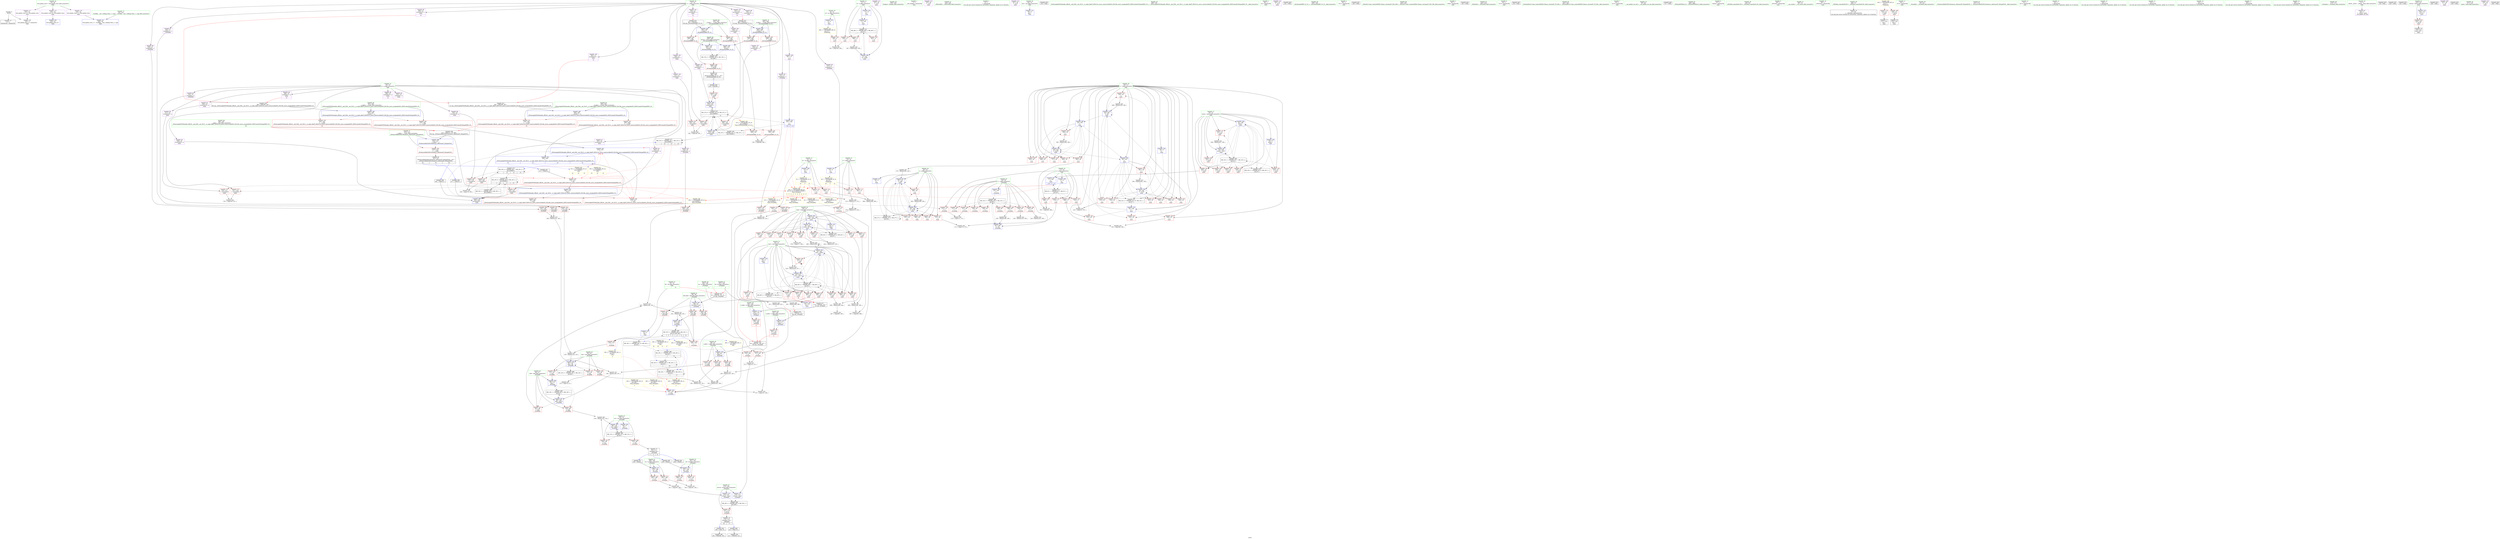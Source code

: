 digraph "SVFG" {
	label="SVFG";

	Node0x55c7bd394e90 [shape=record,color=grey,label="{NodeID: 0\nNullPtr}"];
	Node0x55c7bd394e90 -> Node0x55c7bd3c8830[style=solid];
	Node0x55c7bd394e90 -> Node0x55c7bd3d5230[style=solid];
	Node0x55c7bd405440 [shape=record,color=yellow,style=double,label="{NodeID: 526\n22V_1 = ENCHI(MR_22V_0)\npts\{230000 \}\nFun[_ZSt3maxIxERKT_S2_S2_]}"];
	Node0x55c7bd405440 -> Node0x55c7bd3d41f0[style=dashed];
	Node0x55c7bd405440 -> Node0x55c7bd3d42c0[style=dashed];
	Node0x55c7bd3e34f0 [shape=record,color=grey,label="{NodeID: 443\n137 = cmp(133, 136, )\n}"];
	Node0x55c7bd3d61d0 [shape=record,color=blue,label="{NodeID: 277\n11\<--109\nti\<--\nmain\n}"];
	Node0x55c7bd3d61d0 -> Node0x55c7bd3fbc10[style=dashed];
	Node0x55c7bd3c9ce0 [shape=record,color=red,label="{NodeID: 194\n142\<--92\n\<--i\n_Z3calxRx\n}"];
	Node0x55c7bd3c9ce0 -> Node0x55c7bd3e19f0[style=solid];
	Node0x55c7bd3c6de0 [shape=record,color=purple,label="{NodeID: 111\n231\<--43\n\<--.str.2\nmain\n}"];
	Node0x55c7bd3c4f00 [shape=record,color=green,label="{NodeID: 28\n26\<--27\ni\<--i_field_insensitive\nGlob }"];
	Node0x55c7bd3c4f00 -> Node0x55c7bd3ccfb0[style=solid];
	Node0x55c7bd3c4f00 -> Node0x55c7bd3cd080[style=solid];
	Node0x55c7bd3c4f00 -> Node0x55c7bd3cd150[style=solid];
	Node0x55c7bd3c4f00 -> Node0x55c7bd3cd220[style=solid];
	Node0x55c7bd3c4f00 -> Node0x55c7bd3cd2f0[style=solid];
	Node0x55c7bd3c4f00 -> Node0x55c7bd3cd3c0[style=solid];
	Node0x55c7bd3c4f00 -> Node0x55c7bd3cd490[style=solid];
	Node0x55c7bd3c4f00 -> Node0x55c7bd3cd560[style=solid];
	Node0x55c7bd3c4f00 -> Node0x55c7bd3cd630[style=solid];
	Node0x55c7bd3c4f00 -> Node0x55c7bd3cd700[style=solid];
	Node0x55c7bd3c4f00 -> Node0x55c7bd3cd7d0[style=solid];
	Node0x55c7bd3c4f00 -> Node0x55c7bd3cd8a0[style=solid];
	Node0x55c7bd3c4f00 -> Node0x55c7bd3cd970[style=solid];
	Node0x55c7bd3c4f00 -> Node0x55c7bd3cda40[style=solid];
	Node0x55c7bd3c4f00 -> Node0x55c7bd3cdb10[style=solid];
	Node0x55c7bd3c4f00 -> Node0x55c7bd3cdbe0[style=solid];
	Node0x55c7bd3c4f00 -> Node0x55c7bd3cdcb0[style=solid];
	Node0x55c7bd3c4f00 -> Node0x55c7bd3d4a30[style=solid];
	Node0x55c7bd3c4f00 -> Node0x55c7bd3d62a0[style=solid];
	Node0x55c7bd3c4f00 -> Node0x55c7bd3d6370[style=solid];
	Node0x55c7bd3c4f00 -> Node0x55c7bd3d6440[style=solid];
	Node0x55c7bd3c4f00 -> Node0x55c7bd3d66b0[style=solid];
	Node0x55c7bd3c4f00 -> Node0x55c7bd3d6850[style=solid];
	Node0x55c7bd3c4f00 -> Node0x55c7bd3d6c60[style=solid];
	Node0x55c7bd42cda0 [shape=record,color=black,label="{NodeID: 637\n196 = PHI(83, )\n}"];
	Node0x55c7bd42cda0 -> Node0x55c7bd3d5dc0[style=solid];
	Node0x55c7bd3fb710 [shape=record,color=black,label="{NodeID: 471\nMR_22V_4 = PHI(MR_22V_7, MR_22V_3, )\npts\{230000 \}\n|{|<s2>13|<s3>13|<s4>13}}"];
	Node0x55c7bd3fb710 -> Node0x55c7bd3f5810[style=dashed];
	Node0x55c7bd3fb710 -> Node0x55c7bd3fb710[style=dashed];
	Node0x55c7bd3fb710:s2 -> Node0x55c7bd3d3b70[style=dashed,color=red];
	Node0x55c7bd3fb710:s3 -> Node0x55c7bd3d3c40[style=dashed,color=red];
	Node0x55c7bd3fb710:s4 -> Node0x55c7bd3d7620[style=dashed,color=red];
	Node0x55c7bd3d7890 [shape=record,color=blue,label="{NodeID: 305\n493\<--488\n__b.addr\<--__b\n_ZSt3maxIxERKT_S2_S2_\n}"];
	Node0x55c7bd3d7890 -> Node0x55c7bd3d4050[style=dashed];
	Node0x55c7bd3d7890 -> Node0x55c7bd3d4120[style=dashed];
	Node0x55c7bd3cb3a0 [shape=record,color=red,label="{NodeID: 222\n318\<--317\n\<--arrayidx34\nmain\n}"];
	Node0x55c7bd3cb3a0 -> Node0x55c7bd3e3670[style=solid];
	Node0x55c7bd3ccee0 [shape=record,color=red,label="{NodeID: 139\n365\<--24\n\<--newn\nmain\n}"];
	Node0x55c7bd3ccee0 -> Node0x55c7bd3d6d30[style=solid];
	Node0x55c7bd3c7880 [shape=record,color=green,label="{NodeID: 56\n228\<--229\nfreopen\<--freopen_field_insensitive\n}"];
	Node0x55c7bd403be0 [shape=record,color=yellow,style=double,label="{NodeID: 499\n6V_1 = ENCHI(MR_6V_0)\npts\{18 \}\nFun[_Z3calxRx]}"];
	Node0x55c7bd403be0 -> Node0x55c7bd3cc5f0[style=dashed];
	Node0x55c7bd3e0c70 [shape=record,color=grey,label="{NodeID: 416\n447 = Binary(446, 109, )\n}"];
	Node0x55c7bd3e0c70 -> Node0x55c7bd3d72e0[style=solid];
	Node0x55c7bd3d4a30 [shape=record,color=blue,label="{NodeID: 250\n26\<--9\ni\<--\nGlob }"];
	Node0x55c7bd3d4a30 -> Node0x55c7bd3fcb10[style=dashed];
	Node0x55c7bd3ce5a0 [shape=record,color=red,label="{NodeID: 167\n409\<--34\n\<--now\nmain\n}"];
	Node0x55c7bd3ce5a0 -> Node0x55c7bd3df8f0[style=solid];
	Node0x55c7bd3c9180 [shape=record,color=purple,label="{NodeID: 84\n159\<--19\narrayidx16\<--p\n_Z3calxRx\n}"];
	Node0x55c7bd3c9180 -> Node0x55c7bd3ca840[style=solid];
	Node0x55c7bd3af2e0 [shape=record,color=green,label="{NodeID: 1\n7\<--1\n__dso_handle\<--dummyObj\nGlob }"];
	Node0x55c7bd3e3670 [shape=record,color=grey,label="{NodeID: 444\n322 = cmp(318, 321, )\n}"];
	Node0x55c7bd3d62a0 [shape=record,color=blue,label="{NodeID: 278\n26\<--109\ni\<--\nmain\n}"];
	Node0x55c7bd3d62a0 -> Node0x55c7bd3ccfb0[style=dashed];
	Node0x55c7bd3d62a0 -> Node0x55c7bd3cd080[style=dashed];
	Node0x55c7bd3d62a0 -> Node0x55c7bd3cd150[style=dashed];
	Node0x55c7bd3d62a0 -> Node0x55c7bd3cd220[style=dashed];
	Node0x55c7bd3d62a0 -> Node0x55c7bd3d6370[style=dashed];
	Node0x55c7bd3d62a0 -> Node0x55c7bd3d6440[style=dashed];
	Node0x55c7bd3c9db0 [shape=record,color=red,label="{NodeID: 195\n158\<--92\n\<--i\n_Z3calxRx\n}"];
	Node0x55c7bd3c6eb0 [shape=record,color=purple,label="{NodeID: 112\n232\<--45\n\<--.str.3\nmain\n}"];
	Node0x55c7bd3c5000 [shape=record,color=green,label="{NodeID: 29\n28\<--29\nj\<--j_field_insensitive\nGlob }"];
	Node0x55c7bd3c5000 -> Node0x55c7bd3cdd80[style=solid];
	Node0x55c7bd3c5000 -> Node0x55c7bd3cde50[style=solid];
	Node0x55c7bd3c5000 -> Node0x55c7bd3cdf20[style=solid];
	Node0x55c7bd3c5000 -> Node0x55c7bd3cdff0[style=solid];
	Node0x55c7bd3c5000 -> Node0x55c7bd3ce0c0[style=solid];
	Node0x55c7bd3c5000 -> Node0x55c7bd3d4b30[style=solid];
	Node0x55c7bd3c5000 -> Node0x55c7bd3d6510[style=solid];
	Node0x55c7bd3c5000 -> Node0x55c7bd3d65e0[style=solid];
	Node0x55c7bd42cf40 [shape=record,color=black,label="{NodeID: 638\n199 = PHI(83, )\n}"];
	Node0x55c7bd42cf40 -> Node0x55c7bd3d5e90[style=solid];
	Node0x55c7bd3fbc10 [shape=record,color=black,label="{NodeID: 472\nMR_48V_3 = PHI(MR_48V_4, MR_48V_2, )\npts\{12 \}\n}"];
	Node0x55c7bd3fbc10 -> Node0x55c7bd3cbea0[style=dashed];
	Node0x55c7bd3fbc10 -> Node0x55c7bd3cbf70[style=dashed];
	Node0x55c7bd3fbc10 -> Node0x55c7bd3cc040[style=dashed];
	Node0x55c7bd3fbc10 -> Node0x55c7bd3d72e0[style=dashed];
	Node0x55c7bd3d7960 [shape=record,color=blue,label="{NodeID: 306\n489\<--503\nretval\<--\n_ZSt3maxIxERKT_S2_S2_\n}"];
	Node0x55c7bd3d7960 -> Node0x55c7bd3f7b10[style=dashed];
	Node0x55c7bd3cb470 [shape=record,color=red,label="{NodeID: 223\n321\<--320\n\<--arrayidx35\nmain\n}"];
	Node0x55c7bd3cb470 -> Node0x55c7bd3e3670[style=solid];
	Node0x55c7bd3ccfb0 [shape=record,color=red,label="{NodeID: 140\n248\<--26\n\<--i\nmain\n}"];
	Node0x55c7bd3ccfb0 -> Node0x55c7bd3e28f0[style=solid];
	Node0x55c7bd3c7980 [shape=record,color=green,label="{NodeID: 57\n235\<--236\n_ZNSirsERx\<--_ZNSirsERx_field_insensitive\n}"];
	Node0x55c7bd3e0df0 [shape=record,color=grey,label="{NodeID: 417\n104 = Binary(102, 103, )\n}"];
	Node0x55c7bd3e0df0 -> Node0x55c7bd3df4b0[style=solid];
	Node0x55c7bd3d4b30 [shape=record,color=blue,label="{NodeID: 251\n28\<--9\nj\<--\nGlob }"];
	Node0x55c7bd3d4b30 -> Node0x55c7bd3fd010[style=dashed];
	Node0x55c7bd3ce670 [shape=record,color=red,label="{NodeID: 168\n412\<--34\n\<--now\nmain\n|{<s0>17}}"];
	Node0x55c7bd3ce670:s0 -> Node0x55c7bd42b850[style=solid,color=red];
	Node0x55c7bd3c9250 [shape=record,color=purple,label="{NodeID: 85\n253\<--19\narrayidx\<--p\nmain\n}"];
	Node0x55c7bd3ae570 [shape=record,color=green,label="{NodeID: 2\n9\<--1\n\<--dummyObj\nCan only get source location for instruction, argument, global var or function.}"];
	Node0x55c7bd405600 [shape=record,color=yellow,style=double,label="{NodeID: 528\n26V_1 = ENCHI(MR_26V_0)\npts\{33 \}\nFun[_Z3cmpxx]|{<s0>3}}"];
	Node0x55c7bd405600:s0 -> Node0x55c7bd3d55a0[style=dashed,color=red];
	Node0x55c7bd3d6370 [shape=record,color=blue,label="{NodeID: 279\n26\<--260\ni\<--inc\nmain\n}"];
	Node0x55c7bd3d6370 -> Node0x55c7bd3ccfb0[style=dashed];
	Node0x55c7bd3d6370 -> Node0x55c7bd3cd080[style=dashed];
	Node0x55c7bd3d6370 -> Node0x55c7bd3cd150[style=dashed];
	Node0x55c7bd3d6370 -> Node0x55c7bd3cd220[style=dashed];
	Node0x55c7bd3d6370 -> Node0x55c7bd3d6370[style=dashed];
	Node0x55c7bd3d6370 -> Node0x55c7bd3d6440[style=dashed];
	Node0x55c7bd3c9e80 [shape=record,color=red,label="{NodeID: 196\n168\<--92\n\<--i\n_Z3calxRx\n}"];
	Node0x55c7bd3c9e80 -> Node0x55c7bd3dfef0[style=solid];
	Node0x55c7bd3c6f80 [shape=record,color=purple,label="{NodeID: 113\n427\<--50\n\<--.str.4\nmain\n}"];
	Node0x55c7bd3c5100 [shape=record,color=green,label="{NodeID: 30\n30\<--31\nans\<--ans_field_insensitive\nGlob }"];
	Node0x55c7bd3c5100 -> Node0x55c7bd3d4c30[style=solid];
	Node0x55c7bd42d080 [shape=record,color=black,label="{NodeID: 639\n234 = PHI()\n}"];
	Node0x55c7bd3fc110 [shape=record,color=black,label="{NodeID: 473\nMR_6V_2 = PHI(MR_6V_3, MR_6V_1, )\npts\{18 \}\n}"];
	Node0x55c7bd3fc110 -> Node0x55c7bd3cc6c0[style=dashed];
	Node0x55c7bd3fc110 -> Node0x55c7bd3cc790[style=dashed];
	Node0x55c7bd3fc110 -> Node0x55c7bd3cc860[style=dashed];
	Node0x55c7bd3fc110 -> Node0x55c7bd3cc930[style=dashed];
	Node0x55c7bd3fc110 -> Node0x55c7bd3d6d30[style=dashed];
	Node0x55c7bd3d7a30 [shape=record,color=blue,label="{NodeID: 307\n489\<--506\nretval\<--\n_ZSt3maxIxERKT_S2_S2_\n}"];
	Node0x55c7bd3d7a30 -> Node0x55c7bd3f7b10[style=dashed];
	Node0x55c7bd3cb540 [shape=record,color=red,label="{NodeID: 224\n331\<--328\n\<--call40\nmain\n}"];
	Node0x55c7bd3cb540 -> Node0x55c7bd3d6920[style=solid];
	Node0x55c7bd3cd080 [shape=record,color=red,label="{NodeID: 141\n252\<--26\n\<--i\nmain\n}"];
	Node0x55c7bd3c7a80 [shape=record,color=green,label="{NodeID: 58\n290\<--291\n_ZSt4swapIxENSt9enable_ifIXsr6__and_ISt6__not_ISt15__is_tuple_likeIT_EESt21is_move_constructibleIS3_ESt18is_move_assignableIS3_EEE5valueEvE4typeERS3_SC_\<--_ZSt4swapIxENSt9enable_ifIXsr6__and_ISt6__not_ISt15__is_tuple_likeIT_EESt21is_move_constructibleIS3_ESt18is_move_assignableIS3_EEE5valueEvE4typeERS3_SC__field_insensitive\n}"];
	Node0x55c7bd3e0f70 [shape=record,color=grey,label="{NodeID: 418\n424 = Binary(423, 310, )\n}"];
	Node0x55c7bd3e0f70 -> Node0x55c7bd3d7210[style=solid];
	Node0x55c7bd3d4c30 [shape=record,color=blue,label="{NodeID: 252\n30\<--9\nans\<--\nGlob }"];
	Node0x55c7bd3ce740 [shape=record,color=red,label="{NodeID: 169\n418\<--34\n\<--now\nmain\n}"];
	Node0x55c7bd3ce740 -> Node0x55c7bd3e1270[style=solid];
	Node0x55c7bd3c9320 [shape=record,color=purple,label="{NodeID: 86\n278\<--19\narrayidx18\<--p\nmain\n}"];
	Node0x55c7bd3c9320 -> Node0x55c7bd3cb200[style=solid];
	Node0x55c7bd3ae600 [shape=record,color=green,label="{NodeID: 3\n38\<--1\n.str\<--dummyObj\nGlob }"];
	Node0x55c7bd3f3a10 [shape=record,color=black,label="{NodeID: 446\nMR_28V_3 = PHI(MR_28V_4, MR_28V_2, )\npts\{180 \}\n}"];
	Node0x55c7bd3f3a10 -> Node0x55c7bd3ca9e0[style=dashed];
	Node0x55c7bd3d6440 [shape=record,color=blue,label="{NodeID: 280\n26\<--109\ni\<--\nmain\n}"];
	Node0x55c7bd3d6440 -> Node0x55c7bd3cd2f0[style=dashed];
	Node0x55c7bd3d6440 -> Node0x55c7bd3cd3c0[style=dashed];
	Node0x55c7bd3d6440 -> Node0x55c7bd3cd490[style=dashed];
	Node0x55c7bd3d6440 -> Node0x55c7bd3cd560[style=dashed];
	Node0x55c7bd3d6440 -> Node0x55c7bd3cd630[style=dashed];
	Node0x55c7bd3d6440 -> Node0x55c7bd3cd700[style=dashed];
	Node0x55c7bd3d6440 -> Node0x55c7bd3d66b0[style=dashed];
	Node0x55c7bd3d6440 -> Node0x55c7bd3d6850[style=dashed];
	Node0x55c7bd3c9f50 [shape=record,color=red,label="{NodeID: 197\n122\<--94\n\<--buy\n_Z3calxRx\n}"];
	Node0x55c7bd3c9f50 -> Node0x55c7bd3e22f0[style=solid];
	Node0x55c7bd3c7050 [shape=record,color=purple,label="{NodeID: 114\n435\<--52\n\<--.str.5\nmain\n}"];
	Node0x55c7bd3c5200 [shape=record,color=green,label="{NodeID: 31\n32\<--33\nlft\<--lft_field_insensitive\nGlob |{|<s1>21}}"];
	Node0x55c7bd3c5200 -> Node0x55c7bd3d4d30[style=solid];
	Node0x55c7bd3c5200:s1 -> Node0x55c7bd428fd0[style=solid,color=red];
	Node0x55c7bd42d150 [shape=record,color=black,label="{NodeID: 640\n243 = PHI()\n}"];
	Node0x55c7bd3fc610 [shape=record,color=black,label="{NodeID: 474\nMR_53V_2 = PHI(MR_53V_4, MR_53V_1, )\npts\{25 \}\n}"];
	Node0x55c7bd3fc610 -> Node0x55c7bd3d6780[style=dashed];
	Node0x55c7bd3d7b00 [shape=record,color=blue,label="{NodeID: 308\n524\<--523\n__t.addr\<--__t\n_ZSt4moveIRxEONSt16remove_referenceIT_E4typeEOS2_\n}"];
	Node0x55c7bd3d7b00 -> Node0x55c7bd3d4390[style=dashed];
	Node0x55c7bd3cb610 [shape=record,color=red,label="{NodeID: 225\n338\<--337\n\<--arrayidx42\nmain\n}"];
	Node0x55c7bd3cb610 -> Node0x55c7bd3e3070[style=solid];
	Node0x55c7bd3cd150 [shape=record,color=red,label="{NodeID: 142\n255\<--26\n\<--i\nmain\n}"];
	Node0x55c7bd3c7b80 [shape=record,color=green,label="{NodeID: 59\n329\<--330\n_ZSt3maxIxERKT_S2_S2_\<--_ZSt3maxIxERKT_S2_S2__field_insensitive\n}"];
	Node0x55c7bd3e10f0 [shape=record,color=grey,label="{NodeID: 419\n136 = Binary(134, 135, )\n}"];
	Node0x55c7bd3e10f0 -> Node0x55c7bd3e34f0[style=solid];
	Node0x55c7bd3d4d30 [shape=record,color=blue,label="{NodeID: 253\n32\<--9\nlft\<--\nGlob }"];
	Node0x55c7bd3d4d30 -> Node0x55c7bd3fd510[style=dashed];
	Node0x55c7bd3ce810 [shape=record,color=red,label="{NodeID: 170\n437\<--34\n\<--now\nmain\n|{<s0>21}}"];
	Node0x55c7bd3ce810:s0 -> Node0x55c7bd42e050[style=solid,color=red];
	Node0x55c7bd3c93f0 [shape=record,color=purple,label="{NodeID: 87\n281\<--19\narrayidx19\<--p\nmain\n}"];
	Node0x55c7bd3c93f0 -> Node0x55c7bd3cb2d0[style=solid];
	Node0x55c7bd3ae690 [shape=record,color=green,label="{NodeID: 4\n40\<--1\n.str.1\<--dummyObj\nGlob }"];
	Node0x55c7bd40b250 [shape=record,color=yellow,style=double,label="{NodeID: 613\n26V_2 = CSCHI(MR_26V_1)\npts\{33 \}\nCS[]|{<s0>4}}"];
	Node0x55c7bd40b250:s0 -> Node0x55c7bd3d55a0[style=dashed,color=red];
	Node0x55c7bd3f3f10 [shape=record,color=black,label="{NodeID: 447\nMR_26V_4 = PHI(MR_26V_6, MR_26V_3, )\npts\{33 \}\n|{|<s2>16}}"];
	Node0x55c7bd3f3f10 -> Node0x55c7bd3f3f10[style=dashed];
	Node0x55c7bd3f3f10 -> Node0x55c7bd3f8a10[style=dashed];
	Node0x55c7bd3f3f10:s2 -> Node0x55c7bd405600[style=dashed,color=red];
	Node0x55c7bd3d6510 [shape=record,color=blue,label="{NodeID: 281\n28\<--270\nj\<--add\nmain\n}"];
	Node0x55c7bd3d6510 -> Node0x55c7bd3cdd80[style=dashed];
	Node0x55c7bd3d6510 -> Node0x55c7bd3cde50[style=dashed];
	Node0x55c7bd3d6510 -> Node0x55c7bd3cdf20[style=dashed];
	Node0x55c7bd3d6510 -> Node0x55c7bd3cdff0[style=dashed];
	Node0x55c7bd3d6510 -> Node0x55c7bd3ce0c0[style=dashed];
	Node0x55c7bd3d6510 -> Node0x55c7bd3d6510[style=dashed];
	Node0x55c7bd3d6510 -> Node0x55c7bd3d65e0[style=dashed];
	Node0x55c7bd3d6510 -> Node0x55c7bd3fd010[style=dashed];
	Node0x55c7bd3ca020 [shape=record,color=red,label="{NodeID: 198\n134\<--94\n\<--buy\n_Z3calxRx\n}"];
	Node0x55c7bd3ca020 -> Node0x55c7bd3e10f0[style=solid];
	Node0x55c7bd3c7120 [shape=record,color=purple,label="{NodeID: 115\n533\<--54\nllvm.global_ctors_0\<--llvm.global_ctors\nGlob }"];
	Node0x55c7bd3c7120 -> Node0x55c7bd3d5030[style=solid];
	Node0x55c7bd3c5300 [shape=record,color=green,label="{NodeID: 32\n34\<--35\nnow\<--now_field_insensitive\nGlob }"];
	Node0x55c7bd3c5300 -> Node0x55c7bd3ce190[style=solid];
	Node0x55c7bd3c5300 -> Node0x55c7bd3ce260[style=solid];
	Node0x55c7bd3c5300 -> Node0x55c7bd3ce330[style=solid];
	Node0x55c7bd3c5300 -> Node0x55c7bd3ce400[style=solid];
	Node0x55c7bd3c5300 -> Node0x55c7bd3ce4d0[style=solid];
	Node0x55c7bd3c5300 -> Node0x55c7bd3ce5a0[style=solid];
	Node0x55c7bd3c5300 -> Node0x55c7bd3ce670[style=solid];
	Node0x55c7bd3c5300 -> Node0x55c7bd3ce740[style=solid];
	Node0x55c7bd3c5300 -> Node0x55c7bd3ce810[style=solid];
	Node0x55c7bd3c5300 -> Node0x55c7bd3d4e30[style=solid];
	Node0x55c7bd3c5300 -> Node0x55c7bd3d6ed0[style=solid];
	Node0x55c7bd3c5300 -> Node0x55c7bd3d7070[style=solid];
	Node0x55c7bd3c5300 -> Node0x55c7bd3d7140[style=solid];
	Node0x55c7bd42d220 [shape=record,color=black,label="{NodeID: 641\n244 = PHI()\n}"];
	Node0x55c7bd3fcb10 [shape=record,color=black,label="{NodeID: 475\nMR_55V_2 = PHI(MR_55V_10, MR_55V_1, )\npts\{27 \}\n}"];
	Node0x55c7bd3fcb10 -> Node0x55c7bd3d62a0[style=dashed];
	Node0x55c7bd3cb6e0 [shape=record,color=red,label="{NodeID: 226\n341\<--340\n\<--arrayidx43\nmain\n}"];
	Node0x55c7bd3cb6e0 -> Node0x55c7bd3e3070[style=solid];
	Node0x55c7bd3cd220 [shape=record,color=red,label="{NodeID: 143\n259\<--26\n\<--i\nmain\n}"];
	Node0x55c7bd3cd220 -> Node0x55c7bd3e1b70[style=solid];
	Node0x55c7bd3c7c80 [shape=record,color=green,label="{NodeID: 60\n429\<--430\n_ZStlsISt11char_traitsIcEERSt13basic_ostreamIcT_ES5_PKc\<--_ZStlsISt11char_traitsIcEERSt13basic_ostreamIcT_ES5_PKc_field_insensitive\n}"];
	Node0x55c7bd3e1270 [shape=record,color=grey,label="{NodeID: 420\n419 = Binary(418, 417, )\n}"];
	Node0x55c7bd3e1270 -> Node0x55c7bd3d7140[style=solid];
	Node0x55c7bd3d4e30 [shape=record,color=blue,label="{NodeID: 254\n34\<--9\nnow\<--\nGlob }"];
	Node0x55c7bd3d4e30 -> Node0x55c7bd3fda10[style=dashed];
	Node0x55c7bd3ce8e0 [shape=record,color=red,label="{NodeID: 171\n377\<--36\n\<--step\nmain\n}"];
	Node0x55c7bd3ce8e0 -> Node0x55c7bd3e1ff0[style=solid];
	Node0x55c7bd3c94c0 [shape=record,color=purple,label="{NodeID: 88\n286\<--19\narrayidx21\<--p\nmain\n|{<s0>13}}"];
	Node0x55c7bd3c94c0:s0 -> Node0x55c7bd42dcc0[style=solid,color=red];
	Node0x55c7bd3ae830 [shape=record,color=green,label="{NodeID: 5\n42\<--1\nstdin\<--dummyObj\nGlob }"];
	Node0x55c7bd40b3b0 [shape=record,color=yellow,style=double,label="{NodeID: 614\n34V_2 = CSCHI(MR_34V_1)\npts\{186 \}\nCS[]}"];
	Node0x55c7bd40b3b0 -> Node0x55c7bd3cac50[style=dashed];
	Node0x55c7bd3d65e0 [shape=record,color=blue,label="{NodeID: 282\n28\<--300\nj\<--inc26\nmain\n}"];
	Node0x55c7bd3d65e0 -> Node0x55c7bd3cdd80[style=dashed];
	Node0x55c7bd3d65e0 -> Node0x55c7bd3cde50[style=dashed];
	Node0x55c7bd3d65e0 -> Node0x55c7bd3cdf20[style=dashed];
	Node0x55c7bd3d65e0 -> Node0x55c7bd3cdff0[style=dashed];
	Node0x55c7bd3d65e0 -> Node0x55c7bd3ce0c0[style=dashed];
	Node0x55c7bd3d65e0 -> Node0x55c7bd3d6510[style=dashed];
	Node0x55c7bd3d65e0 -> Node0x55c7bd3d65e0[style=dashed];
	Node0x55c7bd3d65e0 -> Node0x55c7bd3fd010[style=dashed];
	Node0x55c7bd3ca0f0 [shape=record,color=red,label="{NodeID: 199\n151\<--94\n\<--buy\n_Z3calxRx\n}"];
	Node0x55c7bd3ca0f0 -> Node0x55c7bd3d58e0[style=solid];
	Node0x55c7bd3cbbd0 [shape=record,color=purple,label="{NodeID: 116\n534\<--54\nllvm.global_ctors_1\<--llvm.global_ctors\nGlob }"];
	Node0x55c7bd3cbbd0 -> Node0x55c7bd3d5130[style=solid];
	Node0x55c7bd3c5400 [shape=record,color=green,label="{NodeID: 33\n36\<--37\nstep\<--step_field_insensitive\nGlob }"];
	Node0x55c7bd3c5400 -> Node0x55c7bd3ce8e0[style=solid];
	Node0x55c7bd3c5400 -> Node0x55c7bd3ce9b0[style=solid];
	Node0x55c7bd3c5400 -> Node0x55c7bd3cea80[style=solid];
	Node0x55c7bd3c5400 -> Node0x55c7bd3ceb50[style=solid];
	Node0x55c7bd3c5400 -> Node0x55c7bd3cec20[style=solid];
	Node0x55c7bd3c5400 -> Node0x55c7bd3cecf0[style=solid];
	Node0x55c7bd3c5400 -> Node0x55c7bd3cedc0[style=solid];
	Node0x55c7bd3c5400 -> Node0x55c7bd3cee90[style=solid];
	Node0x55c7bd3c5400 -> Node0x55c7bd3d4f30[style=solid];
	Node0x55c7bd3c5400 -> Node0x55c7bd3d6fa0[style=solid];
	Node0x55c7bd3c5400 -> Node0x55c7bd3d7210[style=solid];
	Node0x55c7bd42d2f0 [shape=record,color=black,label="{NodeID: 642\n245 = PHI()\n}"];
	Node0x55c7bd3fd010 [shape=record,color=black,label="{NodeID: 476\nMR_57V_2 = PHI(MR_57V_3, MR_57V_1, )\npts\{29 \}\n}"];
	Node0x55c7bd3fd010 -> Node0x55c7bd3d6510[style=dashed];
	Node0x55c7bd3fd010 -> Node0x55c7bd3fd010[style=dashed];
	Node0x55c7bd3cb7b0 [shape=record,color=red,label="{NodeID: 227\n346\<--345\n\<--arrayidx46\nmain\n}"];
	Node0x55c7bd3cb7b0 -> Node0x55c7bd3d6ac0[style=solid];
	Node0x55c7bd3cd2f0 [shape=record,color=red,label="{NodeID: 144\n265\<--26\n\<--i\nmain\n}"];
	Node0x55c7bd3cd2f0 -> Node0x55c7bd3e1cf0[style=solid];
	Node0x55c7bd3c7d80 [shape=record,color=green,label="{NodeID: 61\n433\<--434\n_ZNSolsEx\<--_ZNSolsEx_field_insensitive\n}"];
	Node0x55c7bd3e13f0 [shape=record,color=grey,label="{NodeID: 421\n133 = Binary(128, 132, )\n}"];
	Node0x55c7bd3e13f0 -> Node0x55c7bd3e34f0[style=solid];
	Node0x55c7bd3d4f30 [shape=record,color=blue,label="{NodeID: 255\n36\<--9\nstep\<--\nGlob }"];
	Node0x55c7bd3d4f30 -> Node0x55c7bd3fdf10[style=dashed];
	Node0x55c7bd3ce9b0 [shape=record,color=red,label="{NodeID: 172\n382\<--36\n\<--step\nmain\n}"];
	Node0x55c7bd3ce9b0 -> Node0x55c7bd3df770[style=solid];
	Node0x55c7bd3c9590 [shape=record,color=purple,label="{NodeID: 89\n288\<--19\narrayidx22\<--p\nmain\n|{<s0>13}}"];
	Node0x55c7bd3c9590:s0 -> Node0x55c7bd42ded0[style=solid,color=red];
	Node0x55c7bd3ae8f0 [shape=record,color=green,label="{NodeID: 6\n43\<--1\n.str.2\<--dummyObj\nGlob }"];
	Node0x55c7bd40b490 [shape=record,color=yellow,style=double,label="{NodeID: 615\n26V_3 = CSCHI(MR_26V_2)\npts\{33 \}\nCS[]|{<s0>16|<s1>16|<s2>17|<s3>17}}"];
	Node0x55c7bd40b490:s0 -> Node0x55c7bd3f3f10[style=dashed,color=blue];
	Node0x55c7bd40b490:s1 -> Node0x55c7bd3f8a10[style=dashed,color=blue];
	Node0x55c7bd40b490:s2 -> Node0x55c7bd3f8a10[style=dashed,color=blue];
	Node0x55c7bd40b490:s3 -> Node0x55c7bd401640[style=dashed,color=blue];
	Node0x55c7bd4059b0 [shape=record,color=yellow,style=double,label="{NodeID: 532\n34V_1 = ENCHI(MR_34V_0)\npts\{186 \}\nFun[_Z3cmpxx]|{<s0>3}}"];
	Node0x55c7bd4059b0:s0 -> Node0x55c7bd3d55a0[style=dashed,color=red];
	Node0x55c7bd3d66b0 [shape=record,color=blue,label="{NodeID: 283\n26\<--305\ni\<--inc29\nmain\n}"];
	Node0x55c7bd3d66b0 -> Node0x55c7bd3cd2f0[style=dashed];
	Node0x55c7bd3d66b0 -> Node0x55c7bd3cd3c0[style=dashed];
	Node0x55c7bd3d66b0 -> Node0x55c7bd3cd490[style=dashed];
	Node0x55c7bd3d66b0 -> Node0x55c7bd3cd560[style=dashed];
	Node0x55c7bd3d66b0 -> Node0x55c7bd3cd630[style=dashed];
	Node0x55c7bd3d66b0 -> Node0x55c7bd3cd700[style=dashed];
	Node0x55c7bd3d66b0 -> Node0x55c7bd3d66b0[style=dashed];
	Node0x55c7bd3d66b0 -> Node0x55c7bd3d6850[style=dashed];
	Node0x55c7bd3ca1c0 [shape=record,color=red,label="{NodeID: 200\n154\<--96\n\<--add\n_Z3calxRx\n}"];
	Node0x55c7bd3ca1c0 -> Node0x55c7bd3dfa70[style=solid];
	Node0x55c7bd3cbcd0 [shape=record,color=purple,label="{NodeID: 117\n535\<--54\nllvm.global_ctors_2\<--llvm.global_ctors\nGlob }"];
	Node0x55c7bd3cbcd0 -> Node0x55c7bd3d5230[style=solid];
	Node0x55c7bd3c5500 [shape=record,color=green,label="{NodeID: 34\n54\<--58\nllvm.global_ctors\<--llvm.global_ctors_field_insensitive\nGlob }"];
	Node0x55c7bd3c5500 -> Node0x55c7bd3c7120[style=solid];
	Node0x55c7bd3c5500 -> Node0x55c7bd3cbbd0[style=solid];
	Node0x55c7bd3c5500 -> Node0x55c7bd3cbcd0[style=solid];
	Node0x55c7bd42d3c0 [shape=record,color=black,label="{NodeID: 643\n254 = PHI()\n}"];
	Node0x55c7bd3fd510 [shape=record,color=black,label="{NodeID: 477\nMR_26V_2 = PHI(MR_26V_10, MR_26V_1, )\npts\{33 \}\n}"];
	Node0x55c7bd3fd510 -> Node0x55c7bd401640[style=dashed];
	Node0x55c7bd3cb880 [shape=record,color=red,label="{NodeID: 228\n354\<--353\n\<--arrayidx49\nmain\n}"];
	Node0x55c7bd3cb880 -> Node0x55c7bd3d6b90[style=solid];
	Node0x55c7bd3cd3c0 [shape=record,color=red,label="{NodeID: 145\n269\<--26\n\<--i\nmain\n}"];
	Node0x55c7bd3cd3c0 -> Node0x55c7bd3d1530[style=solid];
	Node0x55c7bd3c7e80 [shape=record,color=green,label="{NodeID: 62\n441\<--442\n_ZSt4endlIcSt11char_traitsIcEERSt13basic_ostreamIT_T0_ES6_\<--_ZSt4endlIcSt11char_traitsIcEERSt13basic_ostreamIT_T0_ES6__field_insensitive\n}"];
	Node0x55c7bd3e1570 [shape=record,color=grey,label="{NodeID: 422\n148 = Binary(146, 147, )\n}"];
	Node0x55c7bd3e1570 -> Node0x55c7bd3d5810[style=solid];
	Node0x55c7bd3d5030 [shape=record,color=blue,label="{NodeID: 256\n533\<--55\nllvm.global_ctors_0\<--\nGlob }"];
	Node0x55c7bd3cea80 [shape=record,color=red,label="{NodeID: 173\n390\<--36\n\<--step\nmain\n}"];
	Node0x55c7bd3cea80 -> Node0x55c7bd3dfd70[style=solid];
	Node0x55c7bd3c9660 [shape=record,color=purple,label="{NodeID: 90\n317\<--19\narrayidx34\<--p\nmain\n}"];
	Node0x55c7bd3c9660 -> Node0x55c7bd3cb3a0[style=solid];
	Node0x55c7bd3ae9b0 [shape=record,color=green,label="{NodeID: 7\n45\<--1\n.str.3\<--dummyObj\nGlob }"];
	Node0x55c7bd40b5f0 [shape=record,color=yellow,style=double,label="{NodeID: 616\n36V_2 = CSCHI(MR_36V_1)\npts\{188 \}\nCS[]}"];
	Node0x55c7bd40b5f0 -> Node0x55c7bd3cad20[style=dashed];
	Node0x55c7bd405a90 [shape=record,color=yellow,style=double,label="{NodeID: 533\n36V_1 = ENCHI(MR_36V_0)\npts\{188 \}\nFun[_Z3cmpxx]|{<s0>4}}"];
	Node0x55c7bd405a90:s0 -> Node0x55c7bd3d55a0[style=dashed,color=red];
	Node0x55c7bd3d6780 [shape=record,color=blue,label="{NodeID: 284\n24\<--109\nnewn\<--\nmain\n}"];
	Node0x55c7bd3d6780 -> Node0x55c7bd3cca00[style=dashed];
	Node0x55c7bd3d6780 -> Node0x55c7bd3ccad0[style=dashed];
	Node0x55c7bd3d6780 -> Node0x55c7bd3ccba0[style=dashed];
	Node0x55c7bd3d6780 -> Node0x55c7bd3ccc70[style=dashed];
	Node0x55c7bd3d6780 -> Node0x55c7bd3ccd40[style=dashed];
	Node0x55c7bd3d6780 -> Node0x55c7bd3ccee0[style=dashed];
	Node0x55c7bd3d6780 -> Node0x55c7bd3d69f0[style=dashed];
	Node0x55c7bd3d6780 -> Node0x55c7bd3fc610[style=dashed];
	Node0x55c7bd3d6780 -> Node0x55c7bd3fee10[style=dashed];
	Node0x55c7bd3ca290 [shape=record,color=red,label="{NodeID: 201\n161\<--96\n\<--add\n_Z3calxRx\n}"];
	Node0x55c7bd3ca290 -> Node0x55c7bd3e0370[style=solid];
	Node0x55c7bd3cbdd0 [shape=record,color=red,label="{NodeID: 118\n240\<--8\n\<--ca\nmain\n}"];
	Node0x55c7bd3cbdd0 -> Node0x55c7bd3e3370[style=solid];
	Node0x55c7bd3c5600 [shape=record,color=green,label="{NodeID: 35\n59\<--60\n__cxx_global_var_init\<--__cxx_global_var_init_field_insensitive\n}"];
	Node0x55c7bd42d4f0 [shape=record,color=black,label="{NodeID: 644\n257 = PHI()\n}"];
	Node0x55c7bd3fda10 [shape=record,color=black,label="{NodeID: 478\nMR_60V_2 = PHI(MR_60V_4, MR_60V_1, )\npts\{35 \}\n}"];
	Node0x55c7bd3fda10 -> Node0x55c7bd3d6ed0[style=dashed];
	Node0x55c7bcf31b80 [shape=record,color=black,label="{NodeID: 395\n415 = PHI(396, 413, )\n}"];
	Node0x55c7bd3cb950 [shape=record,color=red,label="{NodeID: 229\n470\<--462\n\<--__a.addr\n_ZSt4swapIxENSt9enable_ifIXsr6__and_ISt6__not_ISt15__is_tuple_likeIT_EESt21is_move_constructibleIS3_ESt18is_move_assignableIS3_EEE5valueEvE4typeERS3_SC_\n|{<s0>24}}"];
	Node0x55c7bd3cb950:s0 -> Node0x55c7bd42b9d0[style=solid,color=red];
	Node0x55c7bd3cd490 [shape=record,color=red,label="{NodeID: 146\n277\<--26\n\<--i\nmain\n}"];
	Node0x55c7bd3c7f80 [shape=record,color=green,label="{NodeID: 63\n443\<--444\n_ZNSolsEPFRSoS_E\<--_ZNSolsEPFRSoS_E_field_insensitive\n}"];
	Node0x55c7bd404200 [shape=record,color=yellow,style=double,label="{NodeID: 506\n20V_1 = ENCHI(MR_20V_0)\npts\{200000 \}\nFun[_Z3calxRx]}"];
	Node0x55c7bd404200 -> Node0x55c7bd3ca430[style=dashed];
	Node0x55c7bd404200 -> Node0x55c7bd3ca840[style=dashed];
	Node0x55c7bd3e16f0 [shape=record,color=grey,label="{NodeID: 423\n146 = Binary(141, 145, )\n}"];
	Node0x55c7bd3e16f0 -> Node0x55c7bd3e1570[style=solid];
	Node0x55c7bd3d5130 [shape=record,color=blue,label="{NodeID: 257\n534\<--56\nllvm.global_ctors_1\<--_GLOBAL__sub_I_Qifeng.Chen_2_1.cpp\nGlob }"];
	Node0x55c7bd3ceb50 [shape=record,color=red,label="{NodeID: 174\n398\<--36\n\<--step\nmain\n}"];
	Node0x55c7bd3ceb50 -> Node0x55c7bd3dfbf0[style=solid];
	Node0x55c7bd3c9730 [shape=record,color=purple,label="{NodeID: 91\n320\<--19\narrayidx35\<--p\nmain\n}"];
	Node0x55c7bd3c9730 -> Node0x55c7bd3cb470[style=solid];
	Node0x55c7bd3aea70 [shape=record,color=green,label="{NodeID: 8\n47\<--1\nstdout\<--dummyObj\nGlob }"];
	Node0x55c7bd40b6d0 [shape=record,color=yellow,style=double,label="{NodeID: 617\n20V_5 = CSCHI(MR_20V_4)\npts\{200000 \}\nCS[]|{<s0>14|<s1>14|<s2>14}}"];
	Node0x55c7bd40b6d0:s0 -> Node0x55c7bd3d3b70[style=dashed,color=red];
	Node0x55c7bd40b6d0:s1 -> Node0x55c7bd3d3c40[style=dashed,color=red];
	Node0x55c7bd40b6d0:s2 -> Node0x55c7bd3d7620[style=dashed,color=red];
	Node0x55c7bd3f5310 [shape=record,color=black,label="{NodeID: 451\nMR_20V_8 = PHI(MR_20V_9, MR_20V_3, )\npts\{200000 \}\n|{|<s6>16|<s7>17|<s8>21}}"];
	Node0x55c7bd3f5310 -> Node0x55c7bd3cb3a0[style=dashed];
	Node0x55c7bd3f5310 -> Node0x55c7bd3cb470[style=dashed];
	Node0x55c7bd3f5310 -> Node0x55c7bd3cb880[style=dashed];
	Node0x55c7bd3f5310 -> Node0x55c7bd3d6b90[style=dashed];
	Node0x55c7bd3f5310 -> Node0x55c7bd3f5310[style=dashed];
	Node0x55c7bd3f5310 -> Node0x55c7bd3fe410[style=dashed];
	Node0x55c7bd3f5310:s6 -> Node0x55c7bd405d30[style=dashed,color=red];
	Node0x55c7bd3f5310:s7 -> Node0x55c7bd405d30[style=dashed,color=red];
	Node0x55c7bd3f5310:s8 -> Node0x55c7bd404200[style=dashed,color=red];
	Node0x55c7bd3d6850 [shape=record,color=blue,label="{NodeID: 285\n26\<--310\ni\<--\nmain\n}"];
	Node0x55c7bd3d6850 -> Node0x55c7bd3cd7d0[style=dashed];
	Node0x55c7bd3d6850 -> Node0x55c7bd3cd8a0[style=dashed];
	Node0x55c7bd3d6850 -> Node0x55c7bd3cd970[style=dashed];
	Node0x55c7bd3d6850 -> Node0x55c7bd3cda40[style=dashed];
	Node0x55c7bd3d6850 -> Node0x55c7bd3cdb10[style=dashed];
	Node0x55c7bd3d6850 -> Node0x55c7bd3cdbe0[style=dashed];
	Node0x55c7bd3d6850 -> Node0x55c7bd3cdcb0[style=dashed];
	Node0x55c7bd3d6850 -> Node0x55c7bd3d6c60[style=dashed];
	Node0x55c7bd3d6850 -> Node0x55c7bd3fcb10[style=dashed];
	Node0x55c7bd3ca360 [shape=record,color=red,label="{NodeID: 202\n116\<--115\n\<--\n_Z3calxRx\n}"];
	Node0x55c7bd3ca360 -> Node0x55c7bd3e0af0[style=solid];
	Node0x55c7bd3cbea0 [shape=record,color=red,label="{NodeID: 119\n239\<--11\n\<--ti\nmain\n}"];
	Node0x55c7bd3cbea0 -> Node0x55c7bd3e3370[style=solid];
	Node0x55c7bd3c5700 [shape=record,color=green,label="{NodeID: 36\n63\<--64\n_ZNSt8ios_base4InitC1Ev\<--_ZNSt8ios_base4InitC1Ev_field_insensitive\n}"];
	Node0x55c7bd42d5c0 [shape=record,color=black,label="{NodeID: 645\n393 = PHI(176, )\n}"];
	Node0x55c7bd42d5c0 -> Node0x55c7bd3d0f90[style=solid];
	Node0x55c7bd3fdf10 [shape=record,color=black,label="{NodeID: 479\nMR_62V_2 = PHI(MR_62V_4, MR_62V_1, )\npts\{37 \}\n}"];
	Node0x55c7bd3fdf10 -> Node0x55c7bd3d6fa0[style=dashed];
	Node0x55c7bd3d0f90 [shape=record,color=black,label="{NodeID: 396\n395 = PHI(396, 393, )\n}"];
	Node0x55c7bd3cba20 [shape=record,color=red,label="{NodeID: 230\n479\<--462\n\<--__a.addr\n_ZSt4swapIxENSt9enable_ifIXsr6__and_ISt6__not_ISt15__is_tuple_likeIT_EESt21is_move_constructibleIS3_ESt18is_move_assignableIS3_EEE5valueEvE4typeERS3_SC_\n}"];
	Node0x55c7bd3cba20 -> Node0x55c7bd3d7620[style=solid];
	Node0x55c7bd3cd560 [shape=record,color=red,label="{NodeID: 147\n285\<--26\n\<--i\nmain\n}"];
	Node0x55c7bd3c8080 [shape=record,color=green,label="{NodeID: 64\n462\<--463\n__a.addr\<--__a.addr_field_insensitive\n_ZSt4swapIxENSt9enable_ifIXsr6__and_ISt6__not_ISt15__is_tuple_likeIT_EESt21is_move_constructibleIS3_ESt18is_move_assignableIS3_EEE5valueEvE4typeERS3_SC_\n}"];
	Node0x55c7bd3c8080 -> Node0x55c7bd3cb950[style=solid];
	Node0x55c7bd3c8080 -> Node0x55c7bd3cba20[style=solid];
	Node0x55c7bd3c8080 -> Node0x55c7bd3d73b0[style=solid];
	Node0x55c7bd4042e0 [shape=record,color=yellow,style=double,label="{NodeID: 507\n22V_1 = ENCHI(MR_22V_0)\npts\{230000 \}\nFun[_Z3calxRx]}"];
	Node0x55c7bd4042e0 -> Node0x55c7bd3ca500[style=dashed];
	Node0x55c7bd4042e0 -> Node0x55c7bd3ca5d0[style=dashed];
	Node0x55c7bd4042e0 -> Node0x55c7bd3ca6a0[style=dashed];
	Node0x55c7bd4042e0 -> Node0x55c7bd3ca770[style=dashed];
	Node0x55c7bd3e1870 [shape=record,color=grey,label="{NodeID: 424\n348 = Binary(347, 109, )\n}"];
	Node0x55c7bd3e1870 -> Node0x55c7bd3d69f0[style=solid];
	Node0x55c7bd3d5230 [shape=record,color=blue, style = dotted,label="{NodeID: 258\n535\<--3\nllvm.global_ctors_2\<--dummyVal\nGlob }"];
	Node0x55c7bd3cec20 [shape=record,color=red,label="{NodeID: 175\n405\<--36\n\<--step\nmain\n}"];
	Node0x55c7bd3cec20 -> Node0x55c7bd3e01f0[style=solid];
	Node0x55c7bd3c9800 [shape=record,color=purple,label="{NodeID: 92\n353\<--19\narrayidx49\<--p\nmain\n}"];
	Node0x55c7bd3c9800 -> Node0x55c7bd3cb880[style=solid];
	Node0x55c7bd3a27a0 [shape=record,color=green,label="{NodeID: 9\n48\<--1\n_ZSt3cin\<--dummyObj\nGlob }"];
	Node0x55c7bd40b830 [shape=record,color=yellow,style=double,label="{NodeID: 618\n22V_5 = CSCHI(MR_22V_4)\npts\{230000 \}\nCS[]|{<s0>14|<s1>14|<s2>14}}"];
	Node0x55c7bd40b830:s0 -> Node0x55c7bd3d3b70[style=dashed,color=red];
	Node0x55c7bd40b830:s1 -> Node0x55c7bd3d3c40[style=dashed,color=red];
	Node0x55c7bd40b830:s2 -> Node0x55c7bd3d7620[style=dashed,color=red];
	Node0x55c7bd3f5810 [shape=record,color=black,label="{NodeID: 452\nMR_22V_8 = PHI(MR_22V_10, MR_22V_3, )\npts\{230000 \}\n|{|<s8>15}}"];
	Node0x55c7bd3f5810 -> Node0x55c7bd3cb540[style=dashed];
	Node0x55c7bd3f5810 -> Node0x55c7bd3cb610[style=dashed];
	Node0x55c7bd3f5810 -> Node0x55c7bd3cb6e0[style=dashed];
	Node0x55c7bd3f5810 -> Node0x55c7bd3cb7b0[style=dashed];
	Node0x55c7bd3f5810 -> Node0x55c7bd3d6920[style=dashed];
	Node0x55c7bd3f5810 -> Node0x55c7bd3d6ac0[style=dashed];
	Node0x55c7bd3f5810 -> Node0x55c7bd3d6e00[style=dashed];
	Node0x55c7bd3f5810 -> Node0x55c7bd3f5810[style=dashed];
	Node0x55c7bd3f5810:s8 -> Node0x55c7bd405440[style=dashed,color=red];
	Node0x55c7bd3d6920 [shape=record,color=blue,label="{NodeID: 286\n333\<--331\narrayidx41\<--\nmain\n}"];
	Node0x55c7bd3d6920 -> Node0x55c7bd3f5810[style=dashed];
	Node0x55c7bd3ca430 [shape=record,color=red,label="{NodeID: 203\n119\<--118\n\<--arrayidx\n_Z3calxRx\n}"];
	Node0x55c7bd3ca430 -> Node0x55c7bd3e0af0[style=solid];
	Node0x55c7bd3cbf70 [shape=record,color=red,label="{NodeID: 120\n431\<--11\n\<--ti\nmain\n}"];
	Node0x55c7bd3c5800 [shape=record,color=green,label="{NodeID: 37\n69\<--70\n__cxa_atexit\<--__cxa_atexit_field_insensitive\n}"];
	Node0x55c7bd42d7c0 [shape=record,color=black,label="{NodeID: 646\n413 = PHI(176, )\n}"];
	Node0x55c7bd42d7c0 -> Node0x55c7bcf31b80[style=solid];
	Node0x55c7bd3fe410 [shape=record,color=black,label="{NodeID: 480\nMR_20V_2 = PHI(MR_20V_8, MR_20V_1, )\npts\{200000 \}\n}"];
	Node0x55c7bd3fe410 -> Node0x55c7bd3f5310[style=dashed];
	Node0x55c7bd3fe410 -> Node0x55c7bd3fb210[style=dashed];
	Node0x55c7bd3d1530 [shape=record,color=grey,label="{NodeID: 397\n270 = Binary(269, 109, )\n}"];
	Node0x55c7bd3d1530 -> Node0x55c7bd3d6510[style=solid];
	Node0x55c7bd3d3a10 [shape=record,color=red,label="{NodeID: 231\n476\<--464\n\<--__b.addr\n_ZSt4swapIxENSt9enable_ifIXsr6__and_ISt6__not_ISt15__is_tuple_likeIT_EESt21is_move_constructibleIS3_ESt18is_move_assignableIS3_EEE5valueEvE4typeERS3_SC_\n|{<s0>25}}"];
	Node0x55c7bd3d3a10:s0 -> Node0x55c7bd42b9d0[style=solid,color=red];
	Node0x55c7bd3cd630 [shape=record,color=red,label="{NodeID: 148\n292\<--26\n\<--i\nmain\n}"];
	Node0x55c7bd3c8150 [shape=record,color=green,label="{NodeID: 65\n464\<--465\n__b.addr\<--__b.addr_field_insensitive\n_ZSt4swapIxENSt9enable_ifIXsr6__and_ISt6__not_ISt15__is_tuple_likeIT_EESt21is_move_constructibleIS3_ESt18is_move_assignableIS3_EEE5valueEvE4typeERS3_SC_\n}"];
	Node0x55c7bd3c8150 -> Node0x55c7bd3d3a10[style=solid];
	Node0x55c7bd3c8150 -> Node0x55c7bd3d3aa0[style=solid];
	Node0x55c7bd3c8150 -> Node0x55c7bd3d7480[style=solid];
	Node0x55c7bd3e19f0 [shape=record,color=grey,label="{NodeID: 425\n143 = Binary(142, 109, )\n}"];
	Node0x55c7bd3d5330 [shape=record,color=blue,label="{NodeID: 259\n86\<--84\nr.addr\<--r\n_Z3calxRx\n}"];
	Node0x55c7bd3d5330 -> Node0x55c7bd3cf100[style=dashed];
	Node0x55c7bd3d5330 -> Node0x55c7bd3cf1d0[style=dashed];
	Node0x55c7bd3d5330 -> Node0x55c7bd3cf2a0[style=dashed];
	Node0x55c7bd3cecf0 [shape=record,color=red,label="{NodeID: 176\n410\<--36\n\<--step\nmain\n}"];
	Node0x55c7bd3cecf0 -> Node0x55c7bd3df8f0[style=solid];
	Node0x55c7bd3c98d0 [shape=record,color=purple,label="{NodeID: 93\n356\<--19\narrayidx50\<--p\nmain\n}"];
	Node0x55c7bd3c98d0 -> Node0x55c7bd3d6b90[style=solid];
	Node0x55c7bd3a2830 [shape=record,color=green,label="{NodeID: 10\n49\<--1\n_ZSt4cout\<--dummyObj\nGlob }"];
	Node0x55c7bd405d30 [shape=record,color=yellow,style=double,label="{NodeID: 536\n42V_1 = ENCHI(MR_42V_0)\npts\{14 16 18 200000 230000 \}\nFun[_Z3cmpxx]|{<s0>3|<s1>3|<s2>3|<s3>3|<s4>3|<s5>4|<s6>4|<s7>4|<s8>4|<s9>4}}"];
	Node0x55c7bd405d30:s0 -> Node0x55c7bd403a20[style=dashed,color=red];
	Node0x55c7bd405d30:s1 -> Node0x55c7bd403b00[style=dashed,color=red];
	Node0x55c7bd405d30:s2 -> Node0x55c7bd403be0[style=dashed,color=red];
	Node0x55c7bd405d30:s3 -> Node0x55c7bd404200[style=dashed,color=red];
	Node0x55c7bd405d30:s4 -> Node0x55c7bd4042e0[style=dashed,color=red];
	Node0x55c7bd405d30:s5 -> Node0x55c7bd403a20[style=dashed,color=red];
	Node0x55c7bd405d30:s6 -> Node0x55c7bd403b00[style=dashed,color=red];
	Node0x55c7bd405d30:s7 -> Node0x55c7bd403be0[style=dashed,color=red];
	Node0x55c7bd405d30:s8 -> Node0x55c7bd404200[style=dashed,color=red];
	Node0x55c7bd405d30:s9 -> Node0x55c7bd4042e0[style=dashed,color=red];
	Node0x55c7bd3d69f0 [shape=record,color=blue,label="{NodeID: 287\n24\<--348\nnewn\<--inc47\nmain\n}"];
	Node0x55c7bd3d69f0 -> Node0x55c7bd3cce10[style=dashed];
	Node0x55c7bd3d69f0 -> Node0x55c7bd3fee10[style=dashed];
	Node0x55c7bd3ca500 [shape=record,color=red,label="{NodeID: 204\n128\<--127\n\<--arrayidx2\n_Z3calxRx\n}"];
	Node0x55c7bd3ca500 -> Node0x55c7bd3e13f0[style=solid];
	Node0x55c7bd3cc040 [shape=record,color=red,label="{NodeID: 121\n446\<--11\n\<--ti\nmain\n}"];
	Node0x55c7bd3cc040 -> Node0x55c7bd3e0c70[style=solid];
	Node0x55c7bd3c5900 [shape=record,color=green,label="{NodeID: 38\n68\<--74\n_ZNSt8ios_base4InitD1Ev\<--_ZNSt8ios_base4InitD1Ev_field_insensitive\n}"];
	Node0x55c7bd3c5900 -> Node0x55c7bd3c8930[style=solid];
	Node0x55c7bd42d900 [shape=record,color=black,label="{NodeID: 647\n471 = PHI(522, )\n}"];
	Node0x55c7bd42d900 -> Node0x55c7bd3d3b70[style=solid];
	Node0x55c7bd3fe910 [shape=record,color=black,label="{NodeID: 481\nMR_22V_2 = PHI(MR_22V_13, MR_22V_1, )\npts\{230000 \}\n}"];
	Node0x55c7bd3fe910 -> Node0x55c7bd3f5810[style=dashed];
	Node0x55c7bd3fe910 -> Node0x55c7bd3fb710[style=dashed];
	Node0x55c7bd3d16b0 [shape=record,color=grey,label="{NodeID: 398\n374 = Binary(373, 310, )\n}"];
	Node0x55c7bd3d16b0 -> Node0x55c7bd3d6fa0[style=solid];
	Node0x55c7bd3d3aa0 [shape=record,color=red,label="{NodeID: 232\n483\<--464\n\<--__b.addr\n_ZSt4swapIxENSt9enable_ifIXsr6__and_ISt6__not_ISt15__is_tuple_likeIT_EESt21is_move_constructibleIS3_ESt18is_move_assignableIS3_EEE5valueEvE4typeERS3_SC_\n}"];
	Node0x55c7bd3d3aa0 -> Node0x55c7bd3d76f0[style=solid];
	Node0x55c7bd3cd700 [shape=record,color=red,label="{NodeID: 149\n304\<--26\n\<--i\nmain\n}"];
	Node0x55c7bd3cd700 -> Node0x55c7bd3e04f0[style=solid];
	Node0x55c7bd3c8220 [shape=record,color=green,label="{NodeID: 66\n466\<--467\n__tmp\<--__tmp_field_insensitive\n_ZSt4swapIxENSt9enable_ifIXsr6__and_ISt6__not_ISt15__is_tuple_likeIT_EESt21is_move_constructibleIS3_ESt18is_move_assignableIS3_EEE5valueEvE4typeERS3_SC_\n|{|<s1>26}}"];
	Node0x55c7bd3c8220 -> Node0x55c7bd3d7550[style=solid];
	Node0x55c7bd3c8220:s1 -> Node0x55c7bd42b9d0[style=solid,color=red];
	Node0x55c7bd4044d0 [shape=record,color=yellow,style=double,label="{NodeID: 509\n44V_1 = ENCHI(MR_44V_0)\npts\{1 \}\nFun[main]}"];
	Node0x55c7bd4044d0 -> Node0x55c7bd3cef60[style=dashed];
	Node0x55c7bd4044d0 -> Node0x55c7bd3cf030[style=dashed];
	Node0x55c7bd3e1b70 [shape=record,color=grey,label="{NodeID: 426\n260 = Binary(259, 109, )\n}"];
	Node0x55c7bd3e1b70 -> Node0x55c7bd3d6370[style=solid];
	Node0x55c7bd3d5400 [shape=record,color=blue,label="{NodeID: 260\n88\<--85\nleft.addr\<--left\n_Z3calxRx\n}"];
	Node0x55c7bd3d5400 -> Node0x55c7bd3cf370[style=dashed];
	Node0x55c7bd3d5400 -> Node0x55c7bd3cf440[style=dashed];
	Node0x55c7bd3d5400 -> Node0x55c7bd3cf510[style=dashed];
	Node0x55c7bd3cedc0 [shape=record,color=red,label="{NodeID: 177\n417\<--36\n\<--step\nmain\n}"];
	Node0x55c7bd3cedc0 -> Node0x55c7bd3e1270[style=solid];
	Node0x55c7bd3c99a0 [shape=record,color=purple,label="{NodeID: 94\n127\<--21\narrayidx2\<--s\n_Z3calxRx\n}"];
	Node0x55c7bd3c99a0 -> Node0x55c7bd3ca500[style=solid];
	Node0x55c7bd3a2930 [shape=record,color=green,label="{NodeID: 11\n50\<--1\n.str.4\<--dummyObj\nGlob }"];
	Node0x55c7bd3d6ac0 [shape=record,color=blue,label="{NodeID: 288\n350\<--346\narrayidx48\<--\nmain\n}"];
	Node0x55c7bd3d6ac0 -> Node0x55c7bd3f5810[style=dashed];
	Node0x55c7bd3ca5d0 [shape=record,color=red,label="{NodeID: 205\n132\<--131\n\<--arrayidx4\n_Z3calxRx\n}"];
	Node0x55c7bd3ca5d0 -> Node0x55c7bd3e13f0[style=solid];
	Node0x55c7bd3cc110 [shape=record,color=red,label="{NodeID: 122\n101\<--13\n\<--m\n_Z3calxRx\n}"];
	Node0x55c7bd3cc110 -> Node0x55c7bd3df4b0[style=solid];
	Node0x55c7bd3c5a00 [shape=record,color=green,label="{NodeID: 39\n81\<--82\n_Z3calxRx\<--_Z3calxRx_field_insensitive\n}"];
	Node0x55c7bd42da40 [shape=record,color=black,label="{NodeID: 648\n477 = PHI(522, )\n}"];
	Node0x55c7bd42da40 -> Node0x55c7bd3d3c40[style=solid];
	Node0x55c7bd3fee10 [shape=record,color=black,label="{NodeID: 482\nMR_53V_5 = PHI(MR_53V_7, MR_53V_4, )\npts\{25 \}\n}"];
	Node0x55c7bd3fee10 -> Node0x55c7bd3cca00[style=dashed];
	Node0x55c7bd3fee10 -> Node0x55c7bd3ccad0[style=dashed];
	Node0x55c7bd3fee10 -> Node0x55c7bd3ccba0[style=dashed];
	Node0x55c7bd3fee10 -> Node0x55c7bd3ccc70[style=dashed];
	Node0x55c7bd3fee10 -> Node0x55c7bd3ccd40[style=dashed];
	Node0x55c7bd3fee10 -> Node0x55c7bd3ccee0[style=dashed];
	Node0x55c7bd3fee10 -> Node0x55c7bd3d69f0[style=dashed];
	Node0x55c7bd3fee10 -> Node0x55c7bd3fc610[style=dashed];
	Node0x55c7bd3fee10 -> Node0x55c7bd3fee10[style=dashed];
	Node0x55c7bd3d1830 [shape=record,color=grey,label="{NodeID: 399\n373 = Binary(371, 372, )\n}"];
	Node0x55c7bd3d1830 -> Node0x55c7bd3d16b0[style=solid];
	Node0x55c7bd3d3b70 [shape=record,color=red,label="{NodeID: 233\n474\<--471\n\<--call\n_ZSt4swapIxENSt9enable_ifIXsr6__and_ISt6__not_ISt15__is_tuple_likeIT_EESt21is_move_constructibleIS3_ESt18is_move_assignableIS3_EEE5valueEvE4typeERS3_SC_\n}"];
	Node0x55c7bd3d3b70 -> Node0x55c7bd3d7550[style=solid];
	Node0x55c7bd3cd7d0 [shape=record,color=red,label="{NodeID: 150\n312\<--26\n\<--i\nmain\n}"];
	Node0x55c7bd3cd7d0 -> Node0x55c7bd3e25f0[style=solid];
	Node0x55c7bd3c82f0 [shape=record,color=green,label="{NodeID: 67\n472\<--473\n_ZSt4moveIRxEONSt16remove_referenceIT_E4typeEOS2_\<--_ZSt4moveIRxEONSt16remove_referenceIT_E4typeEOS2__field_insensitive\n}"];
	Node0x55c7bd4045e0 [shape=record,color=yellow,style=double,label="{NodeID: 510\n46V_1 = ENCHI(MR_46V_0)\npts\{10 \}\nFun[main]}"];
	Node0x55c7bd4045e0 -> Node0x55c7bd3cbdd0[style=dashed];
	Node0x55c7bd3e1cf0 [shape=record,color=grey,label="{NodeID: 427\n267 = cmp(265, 266, )\n}"];
	Node0x55c7bd3d54d0 [shape=record,color=blue,label="{NodeID: 261\n90\<--9\ntot\<--\n_Z3calxRx\n}"];
	Node0x55c7bd3d54d0 -> Node0x55c7bd3ffd10[style=dashed];
	Node0x55c7bd3cee90 [shape=record,color=red,label="{NodeID: 178\n423\<--36\n\<--step\nmain\n}"];
	Node0x55c7bd3cee90 -> Node0x55c7bd3e0f70[style=solid];
	Node0x55c7bd3c9a70 [shape=record,color=purple,label="{NodeID: 95\n131\<--21\narrayidx4\<--s\n_Z3calxRx\n}"];
	Node0x55c7bd3c9a70 -> Node0x55c7bd3ca5d0[style=solid];
	Node0x55c7bd3a2a30 [shape=record,color=green,label="{NodeID: 12\n52\<--1\n.str.5\<--dummyObj\nGlob }"];
	Node0x55c7bd3d6b90 [shape=record,color=blue,label="{NodeID: 289\n356\<--354\narrayidx50\<--\nmain\n}"];
	Node0x55c7bd3d6b90 -> Node0x55c7bd3f5310[style=dashed];
	Node0x55c7bd3ca6a0 [shape=record,color=red,label="{NodeID: 206\n141\<--140\n\<--arrayidx9\n_Z3calxRx\n}"];
	Node0x55c7bd3ca6a0 -> Node0x55c7bd3e16f0[style=solid];
	Node0x55c7bd3cc1e0 [shape=record,color=red,label="{NodeID: 123\n371\<--13\n\<--m\nmain\n}"];
	Node0x55c7bd3cc1e0 -> Node0x55c7bd3d1830[style=solid];
	Node0x55c7bd3c5b00 [shape=record,color=green,label="{NodeID: 40\n86\<--87\nr.addr\<--r.addr_field_insensitive\n_Z3calxRx\n}"];
	Node0x55c7bd3c5b00 -> Node0x55c7bd3cf100[style=solid];
	Node0x55c7bd3c5b00 -> Node0x55c7bd3cf1d0[style=solid];
	Node0x55c7bd3c5b00 -> Node0x55c7bd3cf2a0[style=solid];
	Node0x55c7bd3c5b00 -> Node0x55c7bd3d5330[style=solid];
	Node0x55c7bd42db80 [shape=record,color=black,label="{NodeID: 649\n481 = PHI(522, )\n}"];
	Node0x55c7bd42db80 -> Node0x55c7bd3d3d10[style=solid];
	Node0x55c7bd3df4b0 [shape=record,color=grey,label="{NodeID: 400\n105 = Binary(101, 104, )\n}"];
	Node0x55c7bd3df4b0 -> Node0x55c7bd3d55a0[style=solid];
	Node0x55c7bd3d3c40 [shape=record,color=red,label="{NodeID: 234\n478\<--477\n\<--call1\n_ZSt4swapIxENSt9enable_ifIXsr6__and_ISt6__not_ISt15__is_tuple_likeIT_EESt21is_move_constructibleIS3_ESt18is_move_assignableIS3_EEE5valueEvE4typeERS3_SC_\n}"];
	Node0x55c7bd3d3c40 -> Node0x55c7bd3d7620[style=solid];
	Node0x55c7bd3cd8a0 [shape=record,color=red,label="{NodeID: 151\n316\<--26\n\<--i\nmain\n}"];
	Node0x55c7bd3c83f0 [shape=record,color=green,label="{NodeID: 68\n489\<--490\nretval\<--retval_field_insensitive\n_ZSt3maxIxERKT_S2_S2_\n}"];
	Node0x55c7bd3c83f0 -> Node0x55c7bd3d3de0[style=solid];
	Node0x55c7bd3c83f0 -> Node0x55c7bd3d7960[style=solid];
	Node0x55c7bd3c83f0 -> Node0x55c7bd3d7a30[style=solid];
	Node0x55c7bd3e1e70 [shape=record,color=grey,label="{NodeID: 428\n283 = cmp(279, 282, )\n}"];
	Node0x55c7bd3d55a0 [shape=record,color=blue,label="{NodeID: 262\n106\<--105\n\<--sub\n_Z3calxRx\n}"];
	Node0x55c7bd3d55a0 -> Node0x55c7bd401110[style=dashed];
	Node0x55c7bd3cef60 [shape=record,color=red,label="{NodeID: 179\n224\<--42\n\<--stdin\nmain\n}"];
	Node0x55c7bd3cef60 -> Node0x55c7bd3c8bd0[style=solid];
	Node0x55c7bd3c61b0 [shape=record,color=purple,label="{NodeID: 96\n140\<--21\narrayidx9\<--s\n_Z3calxRx\n}"];
	Node0x55c7bd3c61b0 -> Node0x55c7bd3ca6a0[style=solid];
	Node0x55c7bd3a2b30 [shape=record,color=green,label="{NodeID: 13\n55\<--1\n\<--dummyObj\nCan only get source location for instruction, argument, global var or function.}"];
	Node0x55c7bd3d6c60 [shape=record,color=blue,label="{NodeID: 290\n26\<--362\ni\<--inc54\nmain\n}"];
	Node0x55c7bd3d6c60 -> Node0x55c7bd3cd7d0[style=dashed];
	Node0x55c7bd3d6c60 -> Node0x55c7bd3cd8a0[style=dashed];
	Node0x55c7bd3d6c60 -> Node0x55c7bd3cd970[style=dashed];
	Node0x55c7bd3d6c60 -> Node0x55c7bd3cda40[style=dashed];
	Node0x55c7bd3d6c60 -> Node0x55c7bd3cdb10[style=dashed];
	Node0x55c7bd3d6c60 -> Node0x55c7bd3cdbe0[style=dashed];
	Node0x55c7bd3d6c60 -> Node0x55c7bd3cdcb0[style=dashed];
	Node0x55c7bd3d6c60 -> Node0x55c7bd3d6c60[style=dashed];
	Node0x55c7bd3d6c60 -> Node0x55c7bd3fcb10[style=dashed];
	Node0x55c7bd3ca770 [shape=record,color=red,label="{NodeID: 207\n145\<--144\n\<--arrayidx11\n_Z3calxRx\n}"];
	Node0x55c7bd3ca770 -> Node0x55c7bd3e16f0[style=solid];
	Node0x55c7bd3cc2b0 [shape=record,color=red,label="{NodeID: 124\n384\<--13\n\<--m\nmain\n}"];
	Node0x55c7bd3cc2b0 -> Node0x55c7bd3df5f0[style=solid];
	Node0x55c7bd3c5bd0 [shape=record,color=green,label="{NodeID: 41\n88\<--89\nleft.addr\<--left.addr_field_insensitive\n_Z3calxRx\n}"];
	Node0x55c7bd3c5bd0 -> Node0x55c7bd3cf370[style=solid];
	Node0x55c7bd3c5bd0 -> Node0x55c7bd3cf440[style=solid];
	Node0x55c7bd3c5bd0 -> Node0x55c7bd3cf510[style=solid];
	Node0x55c7bd3c5bd0 -> Node0x55c7bd3d5400[style=solid];
	Node0x55c7bd42dcc0 [shape=record,color=black,label="{NodeID: 650\n460 = PHI(286, 293, )\n0th arg _ZSt4swapIxENSt9enable_ifIXsr6__and_ISt6__not_ISt15__is_tuple_likeIT_EESt21is_move_constructibleIS3_ESt18is_move_assignableIS3_EEE5valueEvE4typeERS3_SC_ }"];
	Node0x55c7bd42dcc0 -> Node0x55c7bd3d73b0[style=solid];
	Node0x55c7bd3df5f0 [shape=record,color=grey,label="{NodeID: 401\n386 = Binary(384, 385, )\n}"];
	Node0x55c7bd3df5f0 -> Node0x55c7bd3e2470[style=solid];
	Node0x55c7bd3d3d10 [shape=record,color=red,label="{NodeID: 235\n482\<--481\n\<--call2\n_ZSt4swapIxENSt9enable_ifIXsr6__and_ISt6__not_ISt15__is_tuple_likeIT_EESt21is_move_constructibleIS3_ESt18is_move_assignableIS3_EEE5valueEvE4typeERS3_SC_\n}"];
	Node0x55c7bd3d3d10 -> Node0x55c7bd3d76f0[style=solid];
	Node0x55c7bd3cd970 [shape=record,color=red,label="{NodeID: 152\n326\<--26\n\<--i\nmain\n}"];
	Node0x55c7bd3c84c0 [shape=record,color=green,label="{NodeID: 69\n491\<--492\n__a.addr\<--__a.addr_field_insensitive\n_ZSt3maxIxERKT_S2_S2_\n}"];
	Node0x55c7bd3c84c0 -> Node0x55c7bd3d3eb0[style=solid];
	Node0x55c7bd3c84c0 -> Node0x55c7bd3d3f80[style=solid];
	Node0x55c7bd3c84c0 -> Node0x55c7bd3d77c0[style=solid];
	Node0x55c7bd4047a0 [shape=record,color=yellow,style=double,label="{NodeID: 512\n2V_1 = ENCHI(MR_2V_0)\npts\{14 \}\nFun[main]|{|<s2>16|<s3>17|<s4>21}}"];
	Node0x55c7bd4047a0 -> Node0x55c7bd3cc1e0[style=dashed];
	Node0x55c7bd4047a0 -> Node0x55c7bd3cc2b0[style=dashed];
	Node0x55c7bd4047a0:s2 -> Node0x55c7bd405d30[style=dashed,color=red];
	Node0x55c7bd4047a0:s3 -> Node0x55c7bd405d30[style=dashed,color=red];
	Node0x55c7bd4047a0:s4 -> Node0x55c7bd403a20[style=dashed,color=red];
	Node0x55c7bd3e1ff0 [shape=record,color=grey,label="{NodeID: 429\n378 = cmp(377, 109, )\n}"];
	Node0x55c7bd3d5670 [shape=record,color=blue,label="{NodeID: 263\n92\<--109\ni\<--\n_Z3calxRx\n}"];
	Node0x55c7bd3d5670 -> Node0x55c7bd400210[style=dashed];
	Node0x55c7bd3cf030 [shape=record,color=red,label="{NodeID: 180\n230\<--47\n\<--stdout\nmain\n}"];
	Node0x55c7bd3cf030 -> Node0x55c7bd3c8ca0[style=solid];
	Node0x55c7bd3c6280 [shape=record,color=purple,label="{NodeID: 97\n144\<--21\narrayidx11\<--s\n_Z3calxRx\n}"];
	Node0x55c7bd3c6280 -> Node0x55c7bd3ca770[style=solid];
	Node0x55c7bd3a2c30 [shape=record,color=green,label="{NodeID: 14\n109\<--1\n\<--dummyObj\nCan only get source location for instruction, argument, global var or function.}"];
	Node0x55c7bd428fd0 [shape=record,color=black,label="{NodeID: 623\n85 = PHI(185, 187, 32, )\n1st arg _Z3calxRx }"];
	Node0x55c7bd428fd0 -> Node0x55c7bd3d5400[style=solid];
	Node0x55c7bd3d6d30 [shape=record,color=blue,label="{NodeID: 291\n17\<--365\nn\<--\nmain\n|{|<s1>16|<s2>17|<s3>21}}"];
	Node0x55c7bd3d6d30 -> Node0x55c7bd3fc110[style=dashed];
	Node0x55c7bd3d6d30:s1 -> Node0x55c7bd405d30[style=dashed,color=red];
	Node0x55c7bd3d6d30:s2 -> Node0x55c7bd405d30[style=dashed,color=red];
	Node0x55c7bd3d6d30:s3 -> Node0x55c7bd403be0[style=dashed,color=red];
	Node0x55c7bd3ca840 [shape=record,color=red,label="{NodeID: 208\n160\<--159\n\<--arrayidx16\n_Z3calxRx\n}"];
	Node0x55c7bd3ca840 -> Node0x55c7bd3e0370[style=solid];
	Node0x55c7bd3cc380 [shape=record,color=red,label="{NodeID: 125\n103\<--15\n\<--f\n_Z3calxRx\n}"];
	Node0x55c7bd3cc380 -> Node0x55c7bd3e0df0[style=solid];
	Node0x55c7bd3c5ca0 [shape=record,color=green,label="{NodeID: 42\n90\<--91\ntot\<--tot_field_insensitive\n_Z3calxRx\n}"];
	Node0x55c7bd3c5ca0 -> Node0x55c7bd3cf5e0[style=solid];
	Node0x55c7bd3c5ca0 -> Node0x55c7bd3cf6b0[style=solid];
	Node0x55c7bd3c5ca0 -> Node0x55c7bd3d54d0[style=solid];
	Node0x55c7bd3c5ca0 -> Node0x55c7bd3d59b0[style=solid];
	Node0x55c7bd42ded0 [shape=record,color=black,label="{NodeID: 651\n461 = PHI(288, 295, )\n1st arg _ZSt4swapIxENSt9enable_ifIXsr6__and_ISt6__not_ISt15__is_tuple_likeIT_EESt21is_move_constructibleIS3_ESt18is_move_assignableIS3_EEE5valueEvE4typeERS3_SC_ }"];
	Node0x55c7bd42ded0 -> Node0x55c7bd3d7480[style=solid];
	Node0x55c7bd3ffd10 [shape=record,color=black,label="{NodeID: 485\nMR_12V_3 = PHI(MR_12V_4, MR_12V_2, )\npts\{91 \}\n}"];
	Node0x55c7bd3ffd10 -> Node0x55c7bd3cf5e0[style=dashed];
	Node0x55c7bd3ffd10 -> Node0x55c7bd3cf6b0[style=dashed];
	Node0x55c7bd3ffd10 -> Node0x55c7bd3d59b0[style=dashed];
	Node0x55c7bd3df770 [shape=record,color=grey,label="{NodeID: 402\n383 = Binary(381, 382, )\n}"];
	Node0x55c7bd3df770 -> Node0x55c7bd3e2470[style=solid];
	Node0x55c7bd3d3de0 [shape=record,color=red,label="{NodeID: 236\n509\<--489\n\<--retval\n_ZSt3maxIxERKT_S2_S2_\n}"];
	Node0x55c7bd3d3de0 -> Node0x55c7bd3c8e40[style=solid];
	Node0x55c7bd3cda40 [shape=record,color=red,label="{NodeID: 153\n336\<--26\n\<--i\nmain\n}"];
	Node0x55c7bd3c8590 [shape=record,color=green,label="{NodeID: 70\n493\<--494\n__b.addr\<--__b.addr_field_insensitive\n_ZSt3maxIxERKT_S2_S2_\n}"];
	Node0x55c7bd3c8590 -> Node0x55c7bd3d4050[style=solid];
	Node0x55c7bd3c8590 -> Node0x55c7bd3d4120[style=solid];
	Node0x55c7bd3c8590 -> Node0x55c7bd3d7890[style=solid];
	Node0x55c7bd4048b0 [shape=record,color=yellow,style=double,label="{NodeID: 513\n4V_1 = ENCHI(MR_4V_0)\npts\{16 \}\nFun[main]|{|<s2>16|<s3>17|<s4>21}}"];
	Node0x55c7bd4048b0 -> Node0x55c7bd3cc450[style=dashed];
	Node0x55c7bd4048b0 -> Node0x55c7bd3cc520[style=dashed];
	Node0x55c7bd4048b0:s2 -> Node0x55c7bd405d30[style=dashed,color=red];
	Node0x55c7bd4048b0:s3 -> Node0x55c7bd405d30[style=dashed,color=red];
	Node0x55c7bd4048b0:s4 -> Node0x55c7bd403b00[style=dashed,color=red];
	Node0x55c7bd3e2170 [shape=record,color=grey,label="{NodeID: 430\n275 = cmp(273, 274, )\n}"];
	Node0x55c7bd3d5740 [shape=record,color=blue,label="{NodeID: 264\n94\<--120\nbuy\<--div\n_Z3calxRx\n}"];
	Node0x55c7bd3d5740 -> Node0x55c7bd3c9f50[style=dashed];
	Node0x55c7bd3d5740 -> Node0x55c7bd3ca020[style=dashed];
	Node0x55c7bd3d5740 -> Node0x55c7bd3ca0f0[style=dashed];
	Node0x55c7bd3d5740 -> Node0x55c7bd3d5740[style=dashed];
	Node0x55c7bd3d5740 -> Node0x55c7bd3fa810[style=dashed];
	Node0x55c7bd3cf100 [shape=record,color=red,label="{NodeID: 181\n102\<--86\n\<--r.addr\n_Z3calxRx\n}"];
	Node0x55c7bd3cf100 -> Node0x55c7bd3e0df0[style=solid];
	Node0x55c7bd3c6350 [shape=record,color=purple,label="{NodeID: 98\n256\<--21\narrayidx10\<--s\nmain\n}"];
	Node0x55c7bd3a2d30 [shape=record,color=green,label="{NodeID: 15\n223\<--1\n\<--dummyObj\nCan only get source location for instruction, argument, global var or function.}"];
	Node0x55c7bd4290a0 [shape=record,color=black,label="{NodeID: 624\n487 = PHI(325, )\n0th arg _ZSt3maxIxERKT_S2_S2_ }"];
	Node0x55c7bd4290a0 -> Node0x55c7bd3d77c0[style=solid];
	Node0x55c7bd3d6e00 [shape=record,color=blue,label="{NodeID: 292\n367\<--369\n\<--\nmain\n|{|<s1>16|<s2>17|<s3>21}}"];
	Node0x55c7bd3d6e00 -> Node0x55c7bd3fe910[style=dashed];
	Node0x55c7bd3d6e00:s1 -> Node0x55c7bd405d30[style=dashed,color=red];
	Node0x55c7bd3d6e00:s2 -> Node0x55c7bd405d30[style=dashed,color=red];
	Node0x55c7bd3d6e00:s3 -> Node0x55c7bd4042e0[style=dashed,color=red];
	Node0x55c7bd3ca910 [shape=record,color=red,label="{NodeID: 209\n164\<--163\n\<--\n_Z3calxRx\n}"];
	Node0x55c7bd3ca910 -> Node0x55c7bd3e0670[style=solid];
	Node0x55c7bd3cc450 [shape=record,color=red,label="{NodeID: 126\n372\<--15\n\<--f\nmain\n}"];
	Node0x55c7bd3cc450 -> Node0x55c7bd3d1830[style=solid];
	Node0x55c7bd3c5d70 [shape=record,color=green,label="{NodeID: 43\n92\<--93\ni\<--i_field_insensitive\n_Z3calxRx\n}"];
	Node0x55c7bd3c5d70 -> Node0x55c7bd3cf780[style=solid];
	Node0x55c7bd3c5d70 -> Node0x55c7bd3cf850[style=solid];
	Node0x55c7bd3c5d70 -> Node0x55c7bd3cf920[style=solid];
	Node0x55c7bd3c5d70 -> Node0x55c7bd3c9b40[style=solid];
	Node0x55c7bd3c5d70 -> Node0x55c7bd3c9c10[style=solid];
	Node0x55c7bd3c5d70 -> Node0x55c7bd3c9ce0[style=solid];
	Node0x55c7bd3c5d70 -> Node0x55c7bd3c9db0[style=solid];
	Node0x55c7bd3c5d70 -> Node0x55c7bd3c9e80[style=solid];
	Node0x55c7bd3c5d70 -> Node0x55c7bd3d5670[style=solid];
	Node0x55c7bd3c5d70 -> Node0x55c7bd3d5b50[style=solid];
	Node0x55c7bd42e050 [shape=record,color=black,label="{NodeID: 652\n84 = PHI(195, 198, 437, )\n0th arg _Z3calxRx }"];
	Node0x55c7bd42e050 -> Node0x55c7bd3d5330[style=solid];
	Node0x55c7bd400210 [shape=record,color=black,label="{NodeID: 486\nMR_14V_3 = PHI(MR_14V_4, MR_14V_2, )\npts\{93 \}\n}"];
	Node0x55c7bd400210 -> Node0x55c7bd3cf780[style=dashed];
	Node0x55c7bd400210 -> Node0x55c7bd3cf850[style=dashed];
	Node0x55c7bd400210 -> Node0x55c7bd3cf920[style=dashed];
	Node0x55c7bd400210 -> Node0x55c7bd3c9b40[style=dashed];
	Node0x55c7bd400210 -> Node0x55c7bd3c9c10[style=dashed];
	Node0x55c7bd400210 -> Node0x55c7bd3c9ce0[style=dashed];
	Node0x55c7bd400210 -> Node0x55c7bd3c9db0[style=dashed];
	Node0x55c7bd400210 -> Node0x55c7bd3c9e80[style=dashed];
	Node0x55c7bd400210 -> Node0x55c7bd3d5b50[style=dashed];
	Node0x55c7bd3df8f0 [shape=record,color=grey,label="{NodeID: 403\n411 = Binary(409, 410, )\n|{<s0>17}}"];
	Node0x55c7bd3df8f0:s0 -> Node0x55c7bd42b700[style=solid,color=red];
	Node0x55c7bd3d3eb0 [shape=record,color=red,label="{NodeID: 237\n497\<--491\n\<--__a.addr\n_ZSt3maxIxERKT_S2_S2_\n}"];
	Node0x55c7bd3d3eb0 -> Node0x55c7bd3d41f0[style=solid];
	Node0x55c7bd3cdb10 [shape=record,color=red,label="{NodeID: 154\n344\<--26\n\<--i\nmain\n}"];
	Node0x55c7bd3c8660 [shape=record,color=green,label="{NodeID: 71\n524\<--525\n__t.addr\<--__t.addr_field_insensitive\n_ZSt4moveIRxEONSt16remove_referenceIT_E4typeEOS2_\n}"];
	Node0x55c7bd3c8660 -> Node0x55c7bd3d4390[style=solid];
	Node0x55c7bd3c8660 -> Node0x55c7bd3d7b00[style=solid];
	Node0x55c7bd3e22f0 [shape=record,color=grey,label="{NodeID: 431\n123 = cmp(122, 9, )\n}"];
	Node0x55c7bd3d5810 [shape=record,color=blue,label="{NodeID: 265\n96\<--148\nadd\<--mul13\n_Z3calxRx\n}"];
	Node0x55c7bd3d5810 -> Node0x55c7bd3ca1c0[style=dashed];
	Node0x55c7bd3d5810 -> Node0x55c7bd3ca290[style=dashed];
	Node0x55c7bd3d5810 -> Node0x55c7bd400c10[style=dashed];
	Node0x55c7bd3cf1d0 [shape=record,color=red,label="{NodeID: 182\n135\<--86\n\<--r.addr\n_Z3calxRx\n}"];
	Node0x55c7bd3cf1d0 -> Node0x55c7bd3e10f0[style=solid];
	Node0x55c7bd3c6420 [shape=record,color=purple,label="{NodeID: 99\n293\<--21\narrayidx23\<--s\nmain\n|{<s0>14}}"];
	Node0x55c7bd3c6420:s0 -> Node0x55c7bd42dcc0[style=solid,color=red];
	Node0x55c7bd3a2e30 [shape=record,color=green,label="{NodeID: 16\n310\<--1\n\<--dummyObj\nCan only get source location for instruction, argument, global var or function.}"];
	Node0x55c7bd42b5f0 [shape=record,color=black,label="{NodeID: 625\n488 = PHI(327, )\n1st arg _ZSt3maxIxERKT_S2_S2_ }"];
	Node0x55c7bd42b5f0 -> Node0x55c7bd3d7890[style=solid];
	Node0x55c7bd3f7b10 [shape=record,color=black,label="{NodeID: 459\nMR_76V_3 = PHI(MR_76V_4, MR_76V_2, )\npts\{490 \}\n}"];
	Node0x55c7bd3f7b10 -> Node0x55c7bd3d3de0[style=dashed];
	Node0x55c7bd3d6ed0 [shape=record,color=blue,label="{NodeID: 293\n34\<--109\nnow\<--\nmain\n}"];
	Node0x55c7bd3d6ed0 -> Node0x55c7bd3f3110[style=dashed];
	Node0x55c7bd3ca9e0 [shape=record,color=red,label="{NodeID: 210\n215\<--179\n\<--retval\n_Z3cmpxx\n}"];
	Node0x55c7bd3ca9e0 -> Node0x55c7bd3c8b00[style=solid];
	Node0x55c7bd3cc520 [shape=record,color=red,label="{NodeID: 127\n385\<--15\n\<--f\nmain\n}"];
	Node0x55c7bd3cc520 -> Node0x55c7bd3df5f0[style=solid];
	Node0x55c7bd3c5e40 [shape=record,color=green,label="{NodeID: 44\n94\<--95\nbuy\<--buy_field_insensitive\n_Z3calxRx\n}"];
	Node0x55c7bd3c5e40 -> Node0x55c7bd3c9f50[style=solid];
	Node0x55c7bd3c5e40 -> Node0x55c7bd3ca020[style=solid];
	Node0x55c7bd3c5e40 -> Node0x55c7bd3ca0f0[style=solid];
	Node0x55c7bd3c5e40 -> Node0x55c7bd3d5740[style=solid];
	Node0x55c7bd3dfa70 [shape=record,color=grey,label="{NodeID: 404\n156 = Binary(155, 154, )\n}"];
	Node0x55c7bd3dfa70 -> Node0x55c7bd3d59b0[style=solid];
	Node0x55c7bd3d3f80 [shape=record,color=red,label="{NodeID: 238\n506\<--491\n\<--__a.addr\n_ZSt3maxIxERKT_S2_S2_\n}"];
	Node0x55c7bd3d3f80 -> Node0x55c7bd3d7a30[style=solid];
	Node0x55c7bd3cdbe0 [shape=record,color=red,label="{NodeID: 155\n352\<--26\n\<--i\nmain\n}"];
	Node0x55c7bd3c8730 [shape=record,color=green,label="{NodeID: 72\n56\<--529\n_GLOBAL__sub_I_Qifeng.Chen_2_1.cpp\<--_GLOBAL__sub_I_Qifeng.Chen_2_1.cpp_field_insensitive\n}"];
	Node0x55c7bd3c8730 -> Node0x55c7bd3d5130[style=solid];
	Node0x55c7bd3e2470 [shape=record,color=grey,label="{NodeID: 432\n387 = cmp(383, 386, )\n}"];
	Node0x55c7bd3d58e0 [shape=record,color=blue,label="{NodeID: 266\n96\<--151\nadd\<--\n_Z3calxRx\n}"];
	Node0x55c7bd3d58e0 -> Node0x55c7bd3ca1c0[style=dashed];
	Node0x55c7bd3d58e0 -> Node0x55c7bd3ca290[style=dashed];
	Node0x55c7bd3d58e0 -> Node0x55c7bd400c10[style=dashed];
	Node0x55c7bd3cf2a0 [shape=record,color=red,label="{NodeID: 183\n147\<--86\n\<--r.addr\n_Z3calxRx\n}"];
	Node0x55c7bd3cf2a0 -> Node0x55c7bd3e1570[style=solid];
	Node0x55c7bd3c64f0 [shape=record,color=purple,label="{NodeID: 100\n295\<--21\narrayidx24\<--s\nmain\n|{<s0>14}}"];
	Node0x55c7bd3c64f0:s0 -> Node0x55c7bd42ded0[style=solid,color=red];
	Node0x55c7bd3a2f30 [shape=record,color=green,label="{NodeID: 17\n369\<--1\n\<--dummyObj\nCan only get source location for instruction, argument, global var or function.}"];
	Node0x55c7bd42b700 [shape=record,color=black,label="{NodeID: 626\n177 = PHI(391, 411, )\n0th arg _Z3cmpxx }"];
	Node0x55c7bd42b700 -> Node0x55c7bd3d5c20[style=solid];
	Node0x55c7bd3d6fa0 [shape=record,color=blue,label="{NodeID: 294\n36\<--374\nstep\<--div56\nmain\n}"];
	Node0x55c7bd3d6fa0 -> Node0x55c7bd3ce8e0[style=dashed];
	Node0x55c7bd3d6fa0 -> Node0x55c7bd3ce9b0[style=dashed];
	Node0x55c7bd3d6fa0 -> Node0x55c7bd3cea80[style=dashed];
	Node0x55c7bd3d6fa0 -> Node0x55c7bd3ceb50[style=dashed];
	Node0x55c7bd3d6fa0 -> Node0x55c7bd3cec20[style=dashed];
	Node0x55c7bd3d6fa0 -> Node0x55c7bd3cecf0[style=dashed];
	Node0x55c7bd3d6fa0 -> Node0x55c7bd3cedc0[style=dashed];
	Node0x55c7bd3d6fa0 -> Node0x55c7bd3cee90[style=dashed];
	Node0x55c7bd3d6fa0 -> Node0x55c7bd3d7210[style=dashed];
	Node0x55c7bd3d6fa0 -> Node0x55c7bd3fdf10[style=dashed];
	Node0x55c7bd3caab0 [shape=record,color=red,label="{NodeID: 211\n195\<--181\n\<--a.addr\n_Z3cmpxx\n|{<s0>3}}"];
	Node0x55c7bd3caab0:s0 -> Node0x55c7bd42e050[style=solid,color=red];
	Node0x55c7bd3cc5f0 [shape=record,color=red,label="{NodeID: 128\n112\<--17\n\<--n\n_Z3calxRx\n}"];
	Node0x55c7bd3cc5f0 -> Node0x55c7bd3e2a70[style=solid];
	Node0x55c7bd3c5f10 [shape=record,color=green,label="{NodeID: 45\n96\<--97\nadd\<--add_field_insensitive\n_Z3calxRx\n}"];
	Node0x55c7bd3c5f10 -> Node0x55c7bd3ca1c0[style=solid];
	Node0x55c7bd3c5f10 -> Node0x55c7bd3ca290[style=solid];
	Node0x55c7bd3c5f10 -> Node0x55c7bd3d5810[style=solid];
	Node0x55c7bd3c5f10 -> Node0x55c7bd3d58e0[style=solid];
	Node0x55c7bd400c10 [shape=record,color=black,label="{NodeID: 488\nMR_18V_2 = PHI(MR_18V_4, MR_18V_1, )\npts\{97 \}\n}"];
	Node0x55c7bd400c10 -> Node0x55c7bd3d5810[style=dashed];
	Node0x55c7bd400c10 -> Node0x55c7bd3d58e0[style=dashed];
	Node0x55c7bd3dfbf0 [shape=record,color=grey,label="{NodeID: 405\n400 = Binary(399, 398, )\n}"];
	Node0x55c7bd3dfbf0 -> Node0x55c7bd3d7070[style=solid];
	Node0x55c7bd3d4050 [shape=record,color=red,label="{NodeID: 239\n499\<--493\n\<--__b.addr\n_ZSt3maxIxERKT_S2_S2_\n}"];
	Node0x55c7bd3d4050 -> Node0x55c7bd3d42c0[style=solid];
	Node0x55c7bd3cdcb0 [shape=record,color=red,label="{NodeID: 156\n361\<--26\n\<--i\nmain\n}"];
	Node0x55c7bd3cdcb0 -> Node0x55c7bd3e07f0[style=solid];
	Node0x55c7bd3c8830 [shape=record,color=black,label="{NodeID: 73\n2\<--3\ndummyVal\<--dummyVal\n}"];
	Node0x55c7bd3e25f0 [shape=record,color=grey,label="{NodeID: 433\n314 = cmp(312, 313, )\n}"];
	Node0x55c7bd3d59b0 [shape=record,color=blue,label="{NodeID: 267\n90\<--156\ntot\<--add15\n_Z3calxRx\n}"];
	Node0x55c7bd3d59b0 -> Node0x55c7bd3ffd10[style=dashed];
	Node0x55c7bd3cf370 [shape=record,color=red,label="{NodeID: 184\n106\<--88\n\<--left.addr\n_Z3calxRx\n}"];
	Node0x55c7bd3cf370 -> Node0x55c7bd3d55a0[style=solid];
	Node0x55c7bd3c65c0 [shape=record,color=purple,label="{NodeID: 101\n325\<--21\narrayidx38\<--s\nmain\n|{<s0>15}}"];
	Node0x55c7bd3c65c0:s0 -> Node0x55c7bd4290a0[style=solid,color=red];
	Node0x55c7bd3a3030 [shape=record,color=green,label="{NodeID: 18\n396\<--1\n\<--dummyObj\nCan only get source location for instruction, argument, global var or function.}"];
	Node0x55c7bd42b850 [shape=record,color=black,label="{NodeID: 627\n178 = PHI(392, 412, )\n1st arg _Z3cmpxx }"];
	Node0x55c7bd42b850 -> Node0x55c7bd3d5cf0[style=solid];
	Node0x55c7bd3d7070 [shape=record,color=blue,label="{NodeID: 295\n34\<--400\nnow\<--add65\nmain\n}"];
	Node0x55c7bd3d7070 -> Node0x55c7bd3ce190[style=dashed];
	Node0x55c7bd3d7070 -> Node0x55c7bd3ce260[style=dashed];
	Node0x55c7bd3d7070 -> Node0x55c7bd3ce330[style=dashed];
	Node0x55c7bd3d7070 -> Node0x55c7bd3ce400[style=dashed];
	Node0x55c7bd3d7070 -> Node0x55c7bd3ce4d0[style=dashed];
	Node0x55c7bd3d7070 -> Node0x55c7bd3ce5a0[style=dashed];
	Node0x55c7bd3d7070 -> Node0x55c7bd3ce670[style=dashed];
	Node0x55c7bd3d7070 -> Node0x55c7bd3ce740[style=dashed];
	Node0x55c7bd3d7070 -> Node0x55c7bd3d7070[style=dashed];
	Node0x55c7bd3d7070 -> Node0x55c7bd3d7140[style=dashed];
	Node0x55c7bd3d7070 -> Node0x55c7bd3f3110[style=dashed];
	Node0x55c7bd3cab80 [shape=record,color=red,label="{NodeID: 212\n198\<--183\n\<--b.addr\n_Z3cmpxx\n|{<s0>4}}"];
	Node0x55c7bd3cab80:s0 -> Node0x55c7bd42e050[style=solid,color=red];
	Node0x55c7bd3cc6c0 [shape=record,color=red,label="{NodeID: 129\n249\<--17\n\<--n\nmain\n}"];
	Node0x55c7bd3cc6c0 -> Node0x55c7bd3e28f0[style=solid];
	Node0x55c7bd3c5fe0 [shape=record,color=green,label="{NodeID: 46\n174\<--175\n_Z3cmpxx\<--_Z3cmpxx_field_insensitive\n}"];
	Node0x55c7bd401110 [shape=record,color=black,label="{NodeID: 489\nMR_24V_3 = PHI(MR_24V_4, MR_24V_2, )\npts\{33 186 188 \}\n|{|<s3>3|<s4>3|<s5>4|<s6>4|<s7>21}}"];
	Node0x55c7bd401110 -> Node0x55c7bd3ca360[style=dashed];
	Node0x55c7bd401110 -> Node0x55c7bd3ca910[style=dashed];
	Node0x55c7bd401110 -> Node0x55c7bd3d5a80[style=dashed];
	Node0x55c7bd401110:s3 -> Node0x55c7bd40b250[style=dashed,color=blue];
	Node0x55c7bd401110:s4 -> Node0x55c7bd40b3b0[style=dashed,color=blue];
	Node0x55c7bd401110:s5 -> Node0x55c7bd40b490[style=dashed,color=blue];
	Node0x55c7bd401110:s6 -> Node0x55c7bd40b5f0[style=dashed,color=blue];
	Node0x55c7bd401110:s7 -> Node0x55c7bd3fd510[style=dashed,color=blue];
	Node0x55c7bd3dfd70 [shape=record,color=grey,label="{NodeID: 406\n391 = Binary(389, 390, )\n|{<s0>16}}"];
	Node0x55c7bd3dfd70:s0 -> Node0x55c7bd42b700[style=solid,color=red];
	Node0x55c7bd3d4120 [shape=record,color=red,label="{NodeID: 240\n503\<--493\n\<--__b.addr\n_ZSt3maxIxERKT_S2_S2_\n}"];
	Node0x55c7bd3d4120 -> Node0x55c7bd3d7960[style=solid];
	Node0x55c7bd3cdd80 [shape=record,color=red,label="{NodeID: 157\n273\<--28\n\<--j\nmain\n}"];
	Node0x55c7bd3cdd80 -> Node0x55c7bd3e2170[style=solid];
	Node0x55c7bd3c8930 [shape=record,color=black,label="{NodeID: 74\n67\<--68\n\<--_ZNSt8ios_base4InitD1Ev\nCan only get source location for instruction, argument, global var or function.}"];
	Node0x55c7bd3e2770 [shape=record,color=grey,label="{NodeID: 434\n407 = cmp(406, 109, )\n}"];
	Node0x55c7bd3d5a80 [shape=record,color=blue,label="{NodeID: 268\n163\<--165\n\<--sub18\n_Z3calxRx\n}"];
	Node0x55c7bd3d5a80 -> Node0x55c7bd401110[style=dashed];
	Node0x55c7bd3cf440 [shape=record,color=red,label="{NodeID: 185\n115\<--88\n\<--left.addr\n_Z3calxRx\n}"];
	Node0x55c7bd3cf440 -> Node0x55c7bd3ca360[style=solid];
	Node0x55c7bd3c6690 [shape=record,color=purple,label="{NodeID: 102\n327\<--21\narrayidx39\<--s\nmain\n|{<s0>15}}"];
	Node0x55c7bd3c6690:s0 -> Node0x55c7bd42b5f0[style=solid,color=red];
	Node0x55c7bd3c4790 [shape=record,color=green,label="{NodeID: 19\n4\<--6\n_ZStL8__ioinit\<--_ZStL8__ioinit_field_insensitive\nGlob }"];
	Node0x55c7bd3c4790 -> Node0x55c7bd3c8fe0[style=solid];
	Node0x55c7bd42b9d0 [shape=record,color=black,label="{NodeID: 628\n523 = PHI(470, 476, 466, )\n0th arg _ZSt4moveIRxEONSt16remove_referenceIT_E4typeEOS2_ }"];
	Node0x55c7bd42b9d0 -> Node0x55c7bd3d7b00[style=solid];
	Node0x55c7bd3f8a10 [shape=record,color=black,label="{NodeID: 462\nMR_26V_7 = PHI(MR_26V_9, MR_26V_6, )\npts\{33 \}\n|{|<s2>17}}"];
	Node0x55c7bd3f8a10 -> Node0x55c7bd3f8a10[style=dashed];
	Node0x55c7bd3f8a10 -> Node0x55c7bd401640[style=dashed];
	Node0x55c7bd3f8a10:s2 -> Node0x55c7bd405600[style=dashed,color=red];
	Node0x55c7bd3d7140 [shape=record,color=blue,label="{NodeID: 296\n34\<--419\nnow\<--sub73\nmain\n}"];
	Node0x55c7bd3d7140 -> Node0x55c7bd3ce4d0[style=dashed];
	Node0x55c7bd3d7140 -> Node0x55c7bd3ce5a0[style=dashed];
	Node0x55c7bd3d7140 -> Node0x55c7bd3ce670[style=dashed];
	Node0x55c7bd3d7140 -> Node0x55c7bd3ce740[style=dashed];
	Node0x55c7bd3d7140 -> Node0x55c7bd3d7140[style=dashed];
	Node0x55c7bd3d7140 -> Node0x55c7bd3f3110[style=dashed];
	Node0x55c7bd3cac50 [shape=record,color=red,label="{NodeID: 213\n210\<--185\n\<--la\n_Z3cmpxx\n}"];
	Node0x55c7bd3cac50 -> Node0x55c7bd3e2bf0[style=solid];
	Node0x55c7bd3cc790 [shape=record,color=red,label="{NodeID: 130\n266\<--17\n\<--n\nmain\n}"];
	Node0x55c7bd3cc790 -> Node0x55c7bd3e1cf0[style=solid];
	Node0x55c7bd3c60e0 [shape=record,color=green,label="{NodeID: 47\n179\<--180\nretval\<--retval_field_insensitive\n_Z3cmpxx\n}"];
	Node0x55c7bd3c60e0 -> Node0x55c7bd3ca9e0[style=solid];
	Node0x55c7bd3c60e0 -> Node0x55c7bd3d5f60[style=solid];
	Node0x55c7bd3c60e0 -> Node0x55c7bd3d6030[style=solid];
	Node0x55c7bd401640 [shape=record,color=black,label="{NodeID: 490\nMR_26V_3 = PHI(MR_26V_9, MR_26V_2, )\npts\{33 \}\n|{|<s1>21}}"];
	Node0x55c7bd401640 -> Node0x55c7bd3f3f10[style=dashed];
	Node0x55c7bd401640:s1 -> Node0x55c7bd3d55a0[style=dashed,color=red];
	Node0x55c7bd3dfef0 [shape=record,color=grey,label="{NodeID: 407\n169 = Binary(168, 109, )\n}"];
	Node0x55c7bd3dfef0 -> Node0x55c7bd3d5b50[style=solid];
	Node0x55c7bd3d41f0 [shape=record,color=red,label="{NodeID: 241\n498\<--497\n\<--\n_ZSt3maxIxERKT_S2_S2_\n}"];
	Node0x55c7bd3d41f0 -> Node0x55c7bd3e2ef0[style=solid];
	Node0x55c7bd3cde50 [shape=record,color=red,label="{NodeID: 158\n280\<--28\n\<--j\nmain\n}"];
	Node0x55c7bd3c8a30 [shape=record,color=black,label="{NodeID: 75\n83\<--172\n_Z3calxRx_ret\<--\n_Z3calxRx\n|{<s0>3|<s1>4|<s2>21}}"];
	Node0x55c7bd3c8a30:s0 -> Node0x55c7bd42cda0[style=solid,color=blue];
	Node0x55c7bd3c8a30:s1 -> Node0x55c7bd42cf40[style=solid,color=blue];
	Node0x55c7bd3c8a30:s2 -> Node0x55c7bd42ca30[style=solid,color=blue];
	Node0x55c7bd3e28f0 [shape=record,color=grey,label="{NodeID: 435\n250 = cmp(248, 249, )\n}"];
	Node0x55c7bd3d5b50 [shape=record,color=blue,label="{NodeID: 269\n92\<--169\ni\<--inc\n_Z3calxRx\n}"];
	Node0x55c7bd3d5b50 -> Node0x55c7bd400210[style=dashed];
	Node0x55c7bd3cf510 [shape=record,color=red,label="{NodeID: 186\n163\<--88\n\<--left.addr\n_Z3calxRx\n}"];
	Node0x55c7bd3cf510 -> Node0x55c7bd3ca910[style=solid];
	Node0x55c7bd3cf510 -> Node0x55c7bd3d5a80[style=solid];
	Node0x55c7bd3c6760 [shape=record,color=purple,label="{NodeID: 103\n333\<--21\narrayidx41\<--s\nmain\n}"];
	Node0x55c7bd3c6760 -> Node0x55c7bd3d6920[style=solid];
	Node0x55c7bd3c4820 [shape=record,color=green,label="{NodeID: 20\n8\<--10\nca\<--ca_field_insensitive\nGlob }"];
	Node0x55c7bd3c4820 -> Node0x55c7bd3cbdd0[style=solid];
	Node0x55c7bd3c4820 -> Node0x55c7bd3d4460[style=solid];
	Node0x55c7bd42c490 [shape=record,color=black,label="{NodeID: 629\n66 = PHI()\n}"];
	Node0x55c7bd3d7210 [shape=record,color=blue,label="{NodeID: 297\n36\<--424\nstep\<--div76\nmain\n}"];
	Node0x55c7bd3d7210 -> Node0x55c7bd3ce8e0[style=dashed];
	Node0x55c7bd3d7210 -> Node0x55c7bd3ce9b0[style=dashed];
	Node0x55c7bd3d7210 -> Node0x55c7bd3cea80[style=dashed];
	Node0x55c7bd3d7210 -> Node0x55c7bd3ceb50[style=dashed];
	Node0x55c7bd3d7210 -> Node0x55c7bd3cec20[style=dashed];
	Node0x55c7bd3d7210 -> Node0x55c7bd3cecf0[style=dashed];
	Node0x55c7bd3d7210 -> Node0x55c7bd3cedc0[style=dashed];
	Node0x55c7bd3d7210 -> Node0x55c7bd3cee90[style=dashed];
	Node0x55c7bd3d7210 -> Node0x55c7bd3d7210[style=dashed];
	Node0x55c7bd3d7210 -> Node0x55c7bd3fdf10[style=dashed];
	Node0x55c7bd3cad20 [shape=record,color=red,label="{NodeID: 214\n211\<--187\n\<--lb\n_Z3cmpxx\n}"];
	Node0x55c7bd3cad20 -> Node0x55c7bd3e2bf0[style=solid];
	Node0x55c7bd3cc860 [shape=record,color=red,label="{NodeID: 131\n274\<--17\n\<--n\nmain\n}"];
	Node0x55c7bd3cc860 -> Node0x55c7bd3e2170[style=solid];
	Node0x55c7bd3c71d0 [shape=record,color=green,label="{NodeID: 48\n181\<--182\na.addr\<--a.addr_field_insensitive\n_Z3cmpxx\n}"];
	Node0x55c7bd3c71d0 -> Node0x55c7bd3caab0[style=solid];
	Node0x55c7bd3c71d0 -> Node0x55c7bd3d5c20[style=solid];
	Node0x55c7bd3f3110 [shape=record,color=black,label="{NodeID: 491\nMR_60V_4 = PHI(MR_60V_7, MR_60V_3, )\npts\{35 \}\n}"];
	Node0x55c7bd3f3110 -> Node0x55c7bd3ce190[style=dashed];
	Node0x55c7bd3f3110 -> Node0x55c7bd3ce260[style=dashed];
	Node0x55c7bd3f3110 -> Node0x55c7bd3ce330[style=dashed];
	Node0x55c7bd3f3110 -> Node0x55c7bd3ce400[style=dashed];
	Node0x55c7bd3f3110 -> Node0x55c7bd3ce4d0[style=dashed];
	Node0x55c7bd3f3110 -> Node0x55c7bd3ce5a0[style=dashed];
	Node0x55c7bd3f3110 -> Node0x55c7bd3ce670[style=dashed];
	Node0x55c7bd3f3110 -> Node0x55c7bd3ce740[style=dashed];
	Node0x55c7bd3f3110 -> Node0x55c7bd3ce810[style=dashed];
	Node0x55c7bd3f3110 -> Node0x55c7bd3d7070[style=dashed];
	Node0x55c7bd3f3110 -> Node0x55c7bd3d7140[style=dashed];
	Node0x55c7bd3f3110 -> Node0x55c7bd3fda10[style=dashed];
	Node0x55c7bd3f3110 -> Node0x55c7bd3f3110[style=dashed];
	Node0x55c7bd3e0070 [shape=record,color=grey,label="{NodeID: 408\n300 = Binary(299, 109, )\n}"];
	Node0x55c7bd3e0070 -> Node0x55c7bd3d65e0[style=solid];
	Node0x55c7bd3d42c0 [shape=record,color=red,label="{NodeID: 242\n500\<--499\n\<--\n_ZSt3maxIxERKT_S2_S2_\n}"];
	Node0x55c7bd3d42c0 -> Node0x55c7bd3e2ef0[style=solid];
	Node0x55c7bd3cdf20 [shape=record,color=red,label="{NodeID: 159\n287\<--28\n\<--j\nmain\n}"];
	Node0x55c7bd3c8b00 [shape=record,color=black,label="{NodeID: 76\n176\<--215\n_Z3cmpxx_ret\<--\n_Z3cmpxx\n|{<s0>16|<s1>17}}"];
	Node0x55c7bd3c8b00:s0 -> Node0x55c7bd42d5c0[style=solid,color=blue];
	Node0x55c7bd3c8b00:s1 -> Node0x55c7bd42d7c0[style=solid,color=blue];
	Node0x55c7bd3e2a70 [shape=record,color=grey,label="{NodeID: 436\n113 = cmp(111, 112, )\n}"];
	Node0x55c7bd3d5c20 [shape=record,color=blue,label="{NodeID: 270\n181\<--177\na.addr\<--a\n_Z3cmpxx\n}"];
	Node0x55c7bd3d5c20 -> Node0x55c7bd3caab0[style=dashed];
	Node0x55c7bd3cf5e0 [shape=record,color=red,label="{NodeID: 187\n155\<--90\n\<--tot\n_Z3calxRx\n}"];
	Node0x55c7bd3cf5e0 -> Node0x55c7bd3dfa70[style=solid];
	Node0x55c7bd3c6830 [shape=record,color=purple,label="{NodeID: 104\n337\<--21\narrayidx42\<--s\nmain\n}"];
	Node0x55c7bd3c6830 -> Node0x55c7bd3cb610[style=solid];
	Node0x55c7bd3c48b0 [shape=record,color=green,label="{NodeID: 21\n11\<--12\nti\<--ti_field_insensitive\nGlob }"];
	Node0x55c7bd3c48b0 -> Node0x55c7bd3cbea0[style=solid];
	Node0x55c7bd3c48b0 -> Node0x55c7bd3cbf70[style=solid];
	Node0x55c7bd3c48b0 -> Node0x55c7bd3cc040[style=solid];
	Node0x55c7bd3c48b0 -> Node0x55c7bd3d4530[style=solid];
	Node0x55c7bd3c48b0 -> Node0x55c7bd3d61d0[style=solid];
	Node0x55c7bd3c48b0 -> Node0x55c7bd3d72e0[style=solid];
	Node0x55c7bd42c590 [shape=record,color=black,label="{NodeID: 630\n328 = PHI(486, )\n}"];
	Node0x55c7bd42c590 -> Node0x55c7bd3cb540[style=solid];
	Node0x55c7bd3d72e0 [shape=record,color=blue,label="{NodeID: 298\n11\<--447\nti\<--inc85\nmain\n}"];
	Node0x55c7bd3d72e0 -> Node0x55c7bd3fbc10[style=dashed];
	Node0x55c7bd3cadf0 [shape=record,color=red,label="{NodeID: 215\n201\<--189\n\<--ta\n_Z3cmpxx\n}"];
	Node0x55c7bd3cadf0 -> Node0x55c7bd3e31f0[style=solid];
	Node0x55c7bd3cc930 [shape=record,color=red,label="{NodeID: 132\n313\<--17\n\<--n\nmain\n}"];
	Node0x55c7bd3cc930 -> Node0x55c7bd3e25f0[style=solid];
	Node0x55c7bd3c72a0 [shape=record,color=green,label="{NodeID: 49\n183\<--184\nb.addr\<--b.addr_field_insensitive\n_Z3cmpxx\n}"];
	Node0x55c7bd3c72a0 -> Node0x55c7bd3cab80[style=solid];
	Node0x55c7bd3c72a0 -> Node0x55c7bd3d5cf0[style=solid];
	Node0x55c7bd3e01f0 [shape=record,color=grey,label="{NodeID: 409\n406 = Binary(404, 405, )\n}"];
	Node0x55c7bd3e01f0 -> Node0x55c7bd3e2770[style=solid];
	Node0x55c7bd3d4390 [shape=record,color=red,label="{NodeID: 243\n527\<--524\n\<--__t.addr\n_ZSt4moveIRxEONSt16remove_referenceIT_E4typeEOS2_\n}"];
	Node0x55c7bd3d4390 -> Node0x55c7bd3c8f10[style=solid];
	Node0x55c7bd3cdff0 [shape=record,color=red,label="{NodeID: 160\n294\<--28\n\<--j\nmain\n}"];
	Node0x55c7bd3c8bd0 [shape=record,color=black,label="{NodeID: 77\n227\<--224\ncall\<--\nmain\n}"];
	Node0x55c7bd3e2bf0 [shape=record,color=grey,label="{NodeID: 437\n212 = cmp(210, 211, )\n}"];
	Node0x55c7bd3e2bf0 -> Node0x55c7bd3d6030[style=solid];
	Node0x55c7bd3d5cf0 [shape=record,color=blue,label="{NodeID: 271\n183\<--178\nb.addr\<--b\n_Z3cmpxx\n}"];
	Node0x55c7bd3d5cf0 -> Node0x55c7bd3cab80[style=dashed];
	Node0x55c7bd3cf6b0 [shape=record,color=red,label="{NodeID: 188\n172\<--90\n\<--tot\n_Z3calxRx\n}"];
	Node0x55c7bd3cf6b0 -> Node0x55c7bd3c8a30[style=solid];
	Node0x55c7bd3c6900 [shape=record,color=purple,label="{NodeID: 105\n340\<--21\narrayidx43\<--s\nmain\n}"];
	Node0x55c7bd3c6900 -> Node0x55c7bd3cb6e0[style=solid];
	Node0x55c7bd3c4940 [shape=record,color=green,label="{NodeID: 22\n13\<--14\nm\<--m_field_insensitive\nGlob }"];
	Node0x55c7bd3c4940 -> Node0x55c7bd3cc110[style=solid];
	Node0x55c7bd3c4940 -> Node0x55c7bd3cc1e0[style=solid];
	Node0x55c7bd3c4940 -> Node0x55c7bd3cc2b0[style=solid];
	Node0x55c7bd3c4940 -> Node0x55c7bd3d4630[style=solid];
	Node0x55c7bd42c7c0 [shape=record,color=black,label="{NodeID: 631\n428 = PHI()\n}"];
	Node0x55c7bd3d73b0 [shape=record,color=blue,label="{NodeID: 299\n462\<--460\n__a.addr\<--__a\n_ZSt4swapIxENSt9enable_ifIXsr6__and_ISt6__not_ISt15__is_tuple_likeIT_EESt21is_move_constructibleIS3_ESt18is_move_assignableIS3_EEE5valueEvE4typeERS3_SC_\n}"];
	Node0x55c7bd3d73b0 -> Node0x55c7bd3cb950[style=dashed];
	Node0x55c7bd3d73b0 -> Node0x55c7bd3cba20[style=dashed];
	Node0x55c7bd3caec0 [shape=record,color=red,label="{NodeID: 216\n205\<--189\n\<--ta\n_Z3cmpxx\n}"];
	Node0x55c7bd3caec0 -> Node0x55c7bd3e2d70[style=solid];
	Node0x55c7bd3cca00 [shape=record,color=red,label="{NodeID: 133\n319\<--24\n\<--newn\nmain\n}"];
	Node0x55c7bd3c7370 [shape=record,color=green,label="{NodeID: 50\n185\<--186\nla\<--la_field_insensitive\n_Z3cmpxx\n|{|<s1>3}}"];
	Node0x55c7bd3c7370 -> Node0x55c7bd3cac50[style=solid];
	Node0x55c7bd3c7370:s1 -> Node0x55c7bd428fd0[style=solid,color=red];
	Node0x55c7bd3e0370 [shape=record,color=grey,label="{NodeID: 410\n162 = Binary(160, 161, )\n}"];
	Node0x55c7bd3e0370 -> Node0x55c7bd3e0670[style=solid];
	Node0x55c7bd3d4460 [shape=record,color=blue,label="{NodeID: 244\n8\<--9\nca\<--\nGlob }"];
	Node0x55c7bd3d4460 -> Node0x55c7bd4045e0[style=dashed];
	Node0x55c7bd3ce0c0 [shape=record,color=red,label="{NodeID: 161\n299\<--28\n\<--j\nmain\n}"];
	Node0x55c7bd3ce0c0 -> Node0x55c7bd3e0070[style=solid];
	Node0x55c7bd3c8ca0 [shape=record,color=black,label="{NodeID: 78\n233\<--230\ncall1\<--\nmain\n}"];
	Node0x55c7bd3e2d70 [shape=record,color=grey,label="{NodeID: 438\n207 = cmp(205, 206, )\n}"];
	Node0x55c7bd3e2d70 -> Node0x55c7bd3d5f60[style=solid];
	Node0x55c7bd3d5dc0 [shape=record,color=blue,label="{NodeID: 272\n189\<--196\nta\<--call\n_Z3cmpxx\n}"];
	Node0x55c7bd3d5dc0 -> Node0x55c7bd3cadf0[style=dashed];
	Node0x55c7bd3d5dc0 -> Node0x55c7bd3caec0[style=dashed];
	Node0x55c7bd3cf780 [shape=record,color=red,label="{NodeID: 189\n111\<--92\n\<--i\n_Z3calxRx\n}"];
	Node0x55c7bd3cf780 -> Node0x55c7bd3e2a70[style=solid];
	Node0x55c7bd3c69d0 [shape=record,color=purple,label="{NodeID: 106\n345\<--21\narrayidx46\<--s\nmain\n}"];
	Node0x55c7bd3c69d0 -> Node0x55c7bd3cb7b0[style=solid];
	Node0x55c7bd3c4a00 [shape=record,color=green,label="{NodeID: 23\n15\<--16\nf\<--f_field_insensitive\nGlob }"];
	Node0x55c7bd3c4a00 -> Node0x55c7bd3cc380[style=solid];
	Node0x55c7bd3c4a00 -> Node0x55c7bd3cc450[style=solid];
	Node0x55c7bd3c4a00 -> Node0x55c7bd3cc520[style=solid];
	Node0x55c7bd3c4a00 -> Node0x55c7bd3d4730[style=solid];
	Node0x55c7bd42c890 [shape=record,color=black,label="{NodeID: 632\n432 = PHI()\n}"];
	Node0x55c7bd3d7480 [shape=record,color=blue,label="{NodeID: 300\n464\<--461\n__b.addr\<--__b\n_ZSt4swapIxENSt9enable_ifIXsr6__and_ISt6__not_ISt15__is_tuple_likeIT_EESt21is_move_constructibleIS3_ESt18is_move_assignableIS3_EEE5valueEvE4typeERS3_SC_\n}"];
	Node0x55c7bd3d7480 -> Node0x55c7bd3d3a10[style=dashed];
	Node0x55c7bd3d7480 -> Node0x55c7bd3d3aa0[style=dashed];
	Node0x55c7bd3caf90 [shape=record,color=red,label="{NodeID: 217\n202\<--191\n\<--tb\n_Z3cmpxx\n}"];
	Node0x55c7bd3caf90 -> Node0x55c7bd3e31f0[style=solid];
	Node0x55c7bd3ccad0 [shape=record,color=red,label="{NodeID: 134\n324\<--24\n\<--newn\nmain\n}"];
	Node0x55c7bd3c7440 [shape=record,color=green,label="{NodeID: 51\n187\<--188\nlb\<--lb_field_insensitive\n_Z3cmpxx\n|{|<s1>4}}"];
	Node0x55c7bd3c7440 -> Node0x55c7bd3cad20[style=solid];
	Node0x55c7bd3c7440:s1 -> Node0x55c7bd428fd0[style=solid,color=red];
	Node0x55c7bd3e04f0 [shape=record,color=grey,label="{NodeID: 411\n305 = Binary(304, 109, )\n}"];
	Node0x55c7bd3e04f0 -> Node0x55c7bd3d66b0[style=solid];
	Node0x55c7bd3d4530 [shape=record,color=blue,label="{NodeID: 245\n11\<--9\nti\<--\nGlob }"];
	Node0x55c7bd3d4530 -> Node0x55c7bd3d61d0[style=dashed];
	Node0x55c7bd3ce190 [shape=record,color=red,label="{NodeID: 162\n381\<--34\n\<--now\nmain\n}"];
	Node0x55c7bd3ce190 -> Node0x55c7bd3df770[style=solid];
	Node0x55c7bd3c8d70 [shape=record,color=black,label="{NodeID: 79\n219\<--450\nmain_ret\<--\nmain\n}"];
	Node0x55c7bd3e2ef0 [shape=record,color=grey,label="{NodeID: 439\n501 = cmp(498, 500, )\n}"];
	Node0x55c7bd3d5e90 [shape=record,color=blue,label="{NodeID: 273\n191\<--199\ntb\<--call1\n_Z3cmpxx\n}"];
	Node0x55c7bd3d5e90 -> Node0x55c7bd3caf90[style=dashed];
	Node0x55c7bd3d5e90 -> Node0x55c7bd3cb060[style=dashed];
	Node0x55c7bd3cf850 [shape=record,color=red,label="{NodeID: 190\n117\<--92\n\<--i\n_Z3calxRx\n}"];
	Node0x55c7bd3c6aa0 [shape=record,color=purple,label="{NodeID: 107\n350\<--21\narrayidx48\<--s\nmain\n}"];
	Node0x55c7bd3c6aa0 -> Node0x55c7bd3d6ac0[style=solid];
	Node0x55c7bd3c4b00 [shape=record,color=green,label="{NodeID: 24\n17\<--18\nn\<--n_field_insensitive\nGlob }"];
	Node0x55c7bd3c4b00 -> Node0x55c7bd3cc5f0[style=solid];
	Node0x55c7bd3c4b00 -> Node0x55c7bd3cc6c0[style=solid];
	Node0x55c7bd3c4b00 -> Node0x55c7bd3cc790[style=solid];
	Node0x55c7bd3c4b00 -> Node0x55c7bd3cc860[style=solid];
	Node0x55c7bd3c4b00 -> Node0x55c7bd3cc930[style=solid];
	Node0x55c7bd3c4b00 -> Node0x55c7bd3d4830[style=solid];
	Node0x55c7bd3c4b00 -> Node0x55c7bd3d6d30[style=solid];
	Node0x55c7bd42c960 [shape=record,color=black,label="{NodeID: 633\n436 = PHI()\n}"];
	Node0x55c7bd3d7550 [shape=record,color=blue,label="{NodeID: 301\n466\<--474\n__tmp\<--\n_ZSt4swapIxENSt9enable_ifIXsr6__and_ISt6__not_ISt15__is_tuple_likeIT_EESt21is_move_constructibleIS3_ESt18is_move_assignableIS3_EEE5valueEvE4typeERS3_SC_\n}"];
	Node0x55c7bd3d7550 -> Node0x55c7bd3d3c40[style=dashed];
	Node0x55c7bd3d7550 -> Node0x55c7bd3d3d10[style=dashed];
	Node0x55c7bd3cb060 [shape=record,color=red,label="{NodeID: 218\n206\<--191\n\<--tb\n_Z3cmpxx\n}"];
	Node0x55c7bd3cb060 -> Node0x55c7bd3e2d70[style=solid];
	Node0x55c7bd3ccba0 [shape=record,color=red,label="{NodeID: 135\n332\<--24\n\<--newn\nmain\n}"];
	Node0x55c7bd3c7510 [shape=record,color=green,label="{NodeID: 52\n189\<--190\nta\<--ta_field_insensitive\n_Z3cmpxx\n}"];
	Node0x55c7bd3c7510 -> Node0x55c7bd3cadf0[style=solid];
	Node0x55c7bd3c7510 -> Node0x55c7bd3caec0[style=solid];
	Node0x55c7bd3c7510 -> Node0x55c7bd3d5dc0[style=solid];
	Node0x55c7bd3e0670 [shape=record,color=grey,label="{NodeID: 412\n165 = Binary(164, 162, )\n}"];
	Node0x55c7bd3e0670 -> Node0x55c7bd3d5a80[style=solid];
	Node0x55c7bd3d4630 [shape=record,color=blue,label="{NodeID: 246\n13\<--9\nm\<--\nGlob }"];
	Node0x55c7bd3d4630 -> Node0x55c7bd4047a0[style=dashed];
	Node0x55c7bd3ce260 [shape=record,color=red,label="{NodeID: 163\n389\<--34\n\<--now\nmain\n}"];
	Node0x55c7bd3ce260 -> Node0x55c7bd3dfd70[style=solid];
	Node0x55c7bd3c8e40 [shape=record,color=black,label="{NodeID: 80\n486\<--509\n_ZSt3maxIxERKT_S2_S2__ret\<--\n_ZSt3maxIxERKT_S2_S2_\n|{<s0>15}}"];
	Node0x55c7bd3c8e40:s0 -> Node0x55c7bd42c590[style=solid,color=blue];
	Node0x55c7bd3e3070 [shape=record,color=grey,label="{NodeID: 440\n342 = cmp(338, 341, )\n}"];
	Node0x55c7bd3d5f60 [shape=record,color=blue,label="{NodeID: 274\n179\<--207\nretval\<--cmp2\n_Z3cmpxx\n}"];
	Node0x55c7bd3d5f60 -> Node0x55c7bd3f3a10[style=dashed];
	Node0x55c7bd3cf920 [shape=record,color=red,label="{NodeID: 191\n126\<--92\n\<--i\n_Z3calxRx\n}"];
	Node0x55c7bd3c6b70 [shape=record,color=purple,label="{NodeID: 108\n367\<--21\n\<--s\nmain\n}"];
	Node0x55c7bd3c6b70 -> Node0x55c7bd3d6e00[style=solid];
	Node0x55c7bd3c4c00 [shape=record,color=green,label="{NodeID: 25\n19\<--20\np\<--p_field_insensitive\nGlob }"];
	Node0x55c7bd3c4c00 -> Node0x55c7bd3c90b0[style=solid];
	Node0x55c7bd3c4c00 -> Node0x55c7bd3c9180[style=solid];
	Node0x55c7bd3c4c00 -> Node0x55c7bd3c9250[style=solid];
	Node0x55c7bd3c4c00 -> Node0x55c7bd3c9320[style=solid];
	Node0x55c7bd3c4c00 -> Node0x55c7bd3c93f0[style=solid];
	Node0x55c7bd3c4c00 -> Node0x55c7bd3c94c0[style=solid];
	Node0x55c7bd3c4c00 -> Node0x55c7bd3c9590[style=solid];
	Node0x55c7bd3c4c00 -> Node0x55c7bd3c9660[style=solid];
	Node0x55c7bd3c4c00 -> Node0x55c7bd3c9730[style=solid];
	Node0x55c7bd3c4c00 -> Node0x55c7bd3c9800[style=solid];
	Node0x55c7bd3c4c00 -> Node0x55c7bd3c98d0[style=solid];
	Node0x55c7bd42ca30 [shape=record,color=black,label="{NodeID: 634\n438 = PHI(83, )\n}"];
	Node0x55c7bd3fa810 [shape=record,color=black,label="{NodeID: 468\nMR_16V_4 = PHI(MR_16V_3, MR_16V_2, )\npts\{95 \}\n}"];
	Node0x55c7bd3d7620 [shape=record,color=blue,label="{NodeID: 302\n479\<--478\n\<--\n_ZSt4swapIxENSt9enable_ifIXsr6__and_ISt6__not_ISt15__is_tuple_likeIT_EESt21is_move_constructibleIS3_ESt18is_move_assignableIS3_EEE5valueEvE4typeERS3_SC_\n}"];
	Node0x55c7bd3d7620 -> Node0x55c7bd3d3d10[style=dashed];
	Node0x55c7bd3d7620 -> Node0x55c7bd3d76f0[style=dashed];
	Node0x55c7bd3cb130 [shape=record,color=red,label="{NodeID: 219\n450\<--220\n\<--retval\nmain\n}"];
	Node0x55c7bd3cb130 -> Node0x55c7bd3c8d70[style=solid];
	Node0x55c7bd3ccc70 [shape=record,color=red,label="{NodeID: 136\n339\<--24\n\<--newn\nmain\n}"];
	Node0x55c7bd3c75e0 [shape=record,color=green,label="{NodeID: 53\n191\<--192\ntb\<--tb_field_insensitive\n_Z3cmpxx\n}"];
	Node0x55c7bd3c75e0 -> Node0x55c7bd3caf90[style=solid];
	Node0x55c7bd3c75e0 -> Node0x55c7bd3cb060[style=solid];
	Node0x55c7bd3c75e0 -> Node0x55c7bd3d5e90[style=solid];
	Node0x55c7bd3e07f0 [shape=record,color=grey,label="{NodeID: 413\n362 = Binary(361, 109, )\n}"];
	Node0x55c7bd3e07f0 -> Node0x55c7bd3d6c60[style=solid];
	Node0x55c7bd3d4730 [shape=record,color=blue,label="{NodeID: 247\n15\<--9\nf\<--\nGlob }"];
	Node0x55c7bd3d4730 -> Node0x55c7bd4048b0[style=dashed];
	Node0x55c7bd3ce330 [shape=record,color=red,label="{NodeID: 164\n392\<--34\n\<--now\nmain\n|{<s0>16}}"];
	Node0x55c7bd3ce330:s0 -> Node0x55c7bd42b850[style=solid,color=red];
	Node0x55c7bd3c8f10 [shape=record,color=black,label="{NodeID: 81\n522\<--527\n_ZSt4moveIRxEONSt16remove_referenceIT_E4typeEOS2__ret\<--\n_ZSt4moveIRxEONSt16remove_referenceIT_E4typeEOS2_\n|{<s0>24|<s1>25|<s2>26}}"];
	Node0x55c7bd3c8f10:s0 -> Node0x55c7bd42d900[style=solid,color=blue];
	Node0x55c7bd3c8f10:s1 -> Node0x55c7bd42da40[style=solid,color=blue];
	Node0x55c7bd3c8f10:s2 -> Node0x55c7bd42db80[style=solid,color=blue];
	Node0x55c7bd3e31f0 [shape=record,color=grey,label="{NodeID: 441\n203 = cmp(201, 202, )\n}"];
	Node0x55c7bd3d6030 [shape=record,color=blue,label="{NodeID: 275\n179\<--212\nretval\<--cmp3\n_Z3cmpxx\n}"];
	Node0x55c7bd3d6030 -> Node0x55c7bd3f3a10[style=dashed];
	Node0x55c7bd3c9b40 [shape=record,color=red,label="{NodeID: 192\n129\<--92\n\<--i\n_Z3calxRx\n}"];
	Node0x55c7bd3c9b40 -> Node0x55c7bd3e0970[style=solid];
	Node0x55c7bd3c6c40 [shape=record,color=purple,label="{NodeID: 109\n225\<--38\n\<--.str\nmain\n}"];
	Node0x55c7bd3c4d00 [shape=record,color=green,label="{NodeID: 26\n21\<--23\ns\<--s_field_insensitive\nGlob }"];
	Node0x55c7bd3c4d00 -> Node0x55c7bd3c99a0[style=solid];
	Node0x55c7bd3c4d00 -> Node0x55c7bd3c9a70[style=solid];
	Node0x55c7bd3c4d00 -> Node0x55c7bd3c61b0[style=solid];
	Node0x55c7bd3c4d00 -> Node0x55c7bd3c6280[style=solid];
	Node0x55c7bd3c4d00 -> Node0x55c7bd3c6350[style=solid];
	Node0x55c7bd3c4d00 -> Node0x55c7bd3c6420[style=solid];
	Node0x55c7bd3c4d00 -> Node0x55c7bd3c64f0[style=solid];
	Node0x55c7bd3c4d00 -> Node0x55c7bd3c65c0[style=solid];
	Node0x55c7bd3c4d00 -> Node0x55c7bd3c6690[style=solid];
	Node0x55c7bd3c4d00 -> Node0x55c7bd3c6760[style=solid];
	Node0x55c7bd3c4d00 -> Node0x55c7bd3c6830[style=solid];
	Node0x55c7bd3c4d00 -> Node0x55c7bd3c6900[style=solid];
	Node0x55c7bd3c4d00 -> Node0x55c7bd3c69d0[style=solid];
	Node0x55c7bd3c4d00 -> Node0x55c7bd3c6aa0[style=solid];
	Node0x55c7bd3c4d00 -> Node0x55c7bd3c6b70[style=solid];
	Node0x55c7bd42cc00 [shape=record,color=black,label="{NodeID: 635\n439 = PHI()\n}"];
	Node0x55c7bd3d76f0 [shape=record,color=blue,label="{NodeID: 303\n483\<--482\n\<--\n_ZSt4swapIxENSt9enable_ifIXsr6__and_ISt6__not_ISt15__is_tuple_likeIT_EESt21is_move_constructibleIS3_ESt18is_move_assignableIS3_EEE5valueEvE4typeERS3_SC_\n|{<s0>13|<s1>13|<s2>14|<s3>14}}"];
	Node0x55c7bd3d76f0:s0 -> Node0x55c7bd40b6d0[style=dashed,color=blue];
	Node0x55c7bd3d76f0:s1 -> Node0x55c7bd40b830[style=dashed,color=blue];
	Node0x55c7bd3d76f0:s2 -> Node0x55c7bd3fb210[style=dashed,color=blue];
	Node0x55c7bd3d76f0:s3 -> Node0x55c7bd3fb710[style=dashed,color=blue];
	Node0x55c7bd3cb200 [shape=record,color=red,label="{NodeID: 220\n279\<--278\n\<--arrayidx18\nmain\n}"];
	Node0x55c7bd3cb200 -> Node0x55c7bd3e1e70[style=solid];
	Node0x55c7bd3ccd40 [shape=record,color=red,label="{NodeID: 137\n347\<--24\n\<--newn\nmain\n}"];
	Node0x55c7bd3ccd40 -> Node0x55c7bd3e1870[style=solid];
	Node0x55c7bd3c76b0 [shape=record,color=green,label="{NodeID: 54\n217\<--218\nmain\<--main_field_insensitive\n}"];
	Node0x55c7bd403a20 [shape=record,color=yellow,style=double,label="{NodeID: 497\n2V_1 = ENCHI(MR_2V_0)\npts\{14 \}\nFun[_Z3calxRx]}"];
	Node0x55c7bd403a20 -> Node0x55c7bd3cc110[style=dashed];
	Node0x55c7bd3e0970 [shape=record,color=grey,label="{NodeID: 414\n130 = Binary(129, 109, )\n}"];
	Node0x55c7bd3d4830 [shape=record,color=blue,label="{NodeID: 248\n17\<--9\nn\<--\nGlob }"];
	Node0x55c7bd3d4830 -> Node0x55c7bd3fc110[style=dashed];
	Node0x55c7bd3ce400 [shape=record,color=red,label="{NodeID: 165\n399\<--34\n\<--now\nmain\n}"];
	Node0x55c7bd3ce400 -> Node0x55c7bd3dfbf0[style=solid];
	Node0x55c7bd3c8fe0 [shape=record,color=purple,label="{NodeID: 82\n65\<--4\n\<--_ZStL8__ioinit\n__cxx_global_var_init\n}"];
	Node0x55c7bd3e3370 [shape=record,color=grey,label="{NodeID: 442\n241 = cmp(239, 240, )\n}"];
	Node0x55c7bd3d6100 [shape=record,color=blue,label="{NodeID: 276\n220\<--223\nretval\<--\nmain\n}"];
	Node0x55c7bd3d6100 -> Node0x55c7bd3cb130[style=dashed];
	Node0x55c7bd3c9c10 [shape=record,color=red,label="{NodeID: 193\n139\<--92\n\<--i\n_Z3calxRx\n}"];
	Node0x55c7bd3c6d10 [shape=record,color=purple,label="{NodeID: 110\n226\<--40\n\<--.str.1\nmain\n}"];
	Node0x55c7bd3c4e00 [shape=record,color=green,label="{NodeID: 27\n24\<--25\nnewn\<--newn_field_insensitive\nGlob }"];
	Node0x55c7bd3c4e00 -> Node0x55c7bd3cca00[style=solid];
	Node0x55c7bd3c4e00 -> Node0x55c7bd3ccad0[style=solid];
	Node0x55c7bd3c4e00 -> Node0x55c7bd3ccba0[style=solid];
	Node0x55c7bd3c4e00 -> Node0x55c7bd3ccc70[style=solid];
	Node0x55c7bd3c4e00 -> Node0x55c7bd3ccd40[style=solid];
	Node0x55c7bd3c4e00 -> Node0x55c7bd3cce10[style=solid];
	Node0x55c7bd3c4e00 -> Node0x55c7bd3ccee0[style=solid];
	Node0x55c7bd3c4e00 -> Node0x55c7bd3d4930[style=solid];
	Node0x55c7bd3c4e00 -> Node0x55c7bd3d6780[style=solid];
	Node0x55c7bd3c4e00 -> Node0x55c7bd3d69f0[style=solid];
	Node0x55c7bd42ccd0 [shape=record,color=black,label="{NodeID: 636\n440 = PHI()\n}"];
	Node0x55c7bd3fb210 [shape=record,color=black,label="{NodeID: 470\nMR_20V_4 = PHI(MR_20V_7, MR_20V_3, )\npts\{200000 \}\n|{|<s4>13|<s5>13|<s6>13}}"];
	Node0x55c7bd3fb210 -> Node0x55c7bd3cb200[style=dashed];
	Node0x55c7bd3fb210 -> Node0x55c7bd3cb2d0[style=dashed];
	Node0x55c7bd3fb210 -> Node0x55c7bd3f5310[style=dashed];
	Node0x55c7bd3fb210 -> Node0x55c7bd3fb210[style=dashed];
	Node0x55c7bd3fb210:s4 -> Node0x55c7bd3d3b70[style=dashed,color=red];
	Node0x55c7bd3fb210:s5 -> Node0x55c7bd3d3c40[style=dashed,color=red];
	Node0x55c7bd3fb210:s6 -> Node0x55c7bd3d7620[style=dashed,color=red];
	Node0x55c7bd3d77c0 [shape=record,color=blue,label="{NodeID: 304\n491\<--487\n__a.addr\<--__a\n_ZSt3maxIxERKT_S2_S2_\n}"];
	Node0x55c7bd3d77c0 -> Node0x55c7bd3d3eb0[style=dashed];
	Node0x55c7bd3d77c0 -> Node0x55c7bd3d3f80[style=dashed];
	Node0x55c7bd3cb2d0 [shape=record,color=red,label="{NodeID: 221\n282\<--281\n\<--arrayidx19\nmain\n}"];
	Node0x55c7bd3cb2d0 -> Node0x55c7bd3e1e70[style=solid];
	Node0x55c7bd3cce10 [shape=record,color=red,label="{NodeID: 138\n355\<--24\n\<--newn\nmain\n}"];
	Node0x55c7bd3c77b0 [shape=record,color=green,label="{NodeID: 55\n220\<--221\nretval\<--retval_field_insensitive\nmain\n}"];
	Node0x55c7bd3c77b0 -> Node0x55c7bd3cb130[style=solid];
	Node0x55c7bd3c77b0 -> Node0x55c7bd3d6100[style=solid];
	Node0x55c7bd403b00 [shape=record,color=yellow,style=double,label="{NodeID: 498\n4V_1 = ENCHI(MR_4V_0)\npts\{16 \}\nFun[_Z3calxRx]}"];
	Node0x55c7bd403b00 -> Node0x55c7bd3cc380[style=dashed];
	Node0x55c7bd3e0af0 [shape=record,color=grey,label="{NodeID: 415\n120 = Binary(116, 119, )\n}"];
	Node0x55c7bd3e0af0 -> Node0x55c7bd3d5740[style=solid];
	Node0x55c7bd3d4930 [shape=record,color=blue,label="{NodeID: 249\n24\<--9\nnewn\<--\nGlob }"];
	Node0x55c7bd3d4930 -> Node0x55c7bd3fc610[style=dashed];
	Node0x55c7bd3ce4d0 [shape=record,color=red,label="{NodeID: 166\n404\<--34\n\<--now\nmain\n}"];
	Node0x55c7bd3ce4d0 -> Node0x55c7bd3e01f0[style=solid];
	Node0x55c7bd3c90b0 [shape=record,color=purple,label="{NodeID: 83\n118\<--19\narrayidx\<--p\n_Z3calxRx\n}"];
	Node0x55c7bd3c90b0 -> Node0x55c7bd3ca430[style=solid];
}
